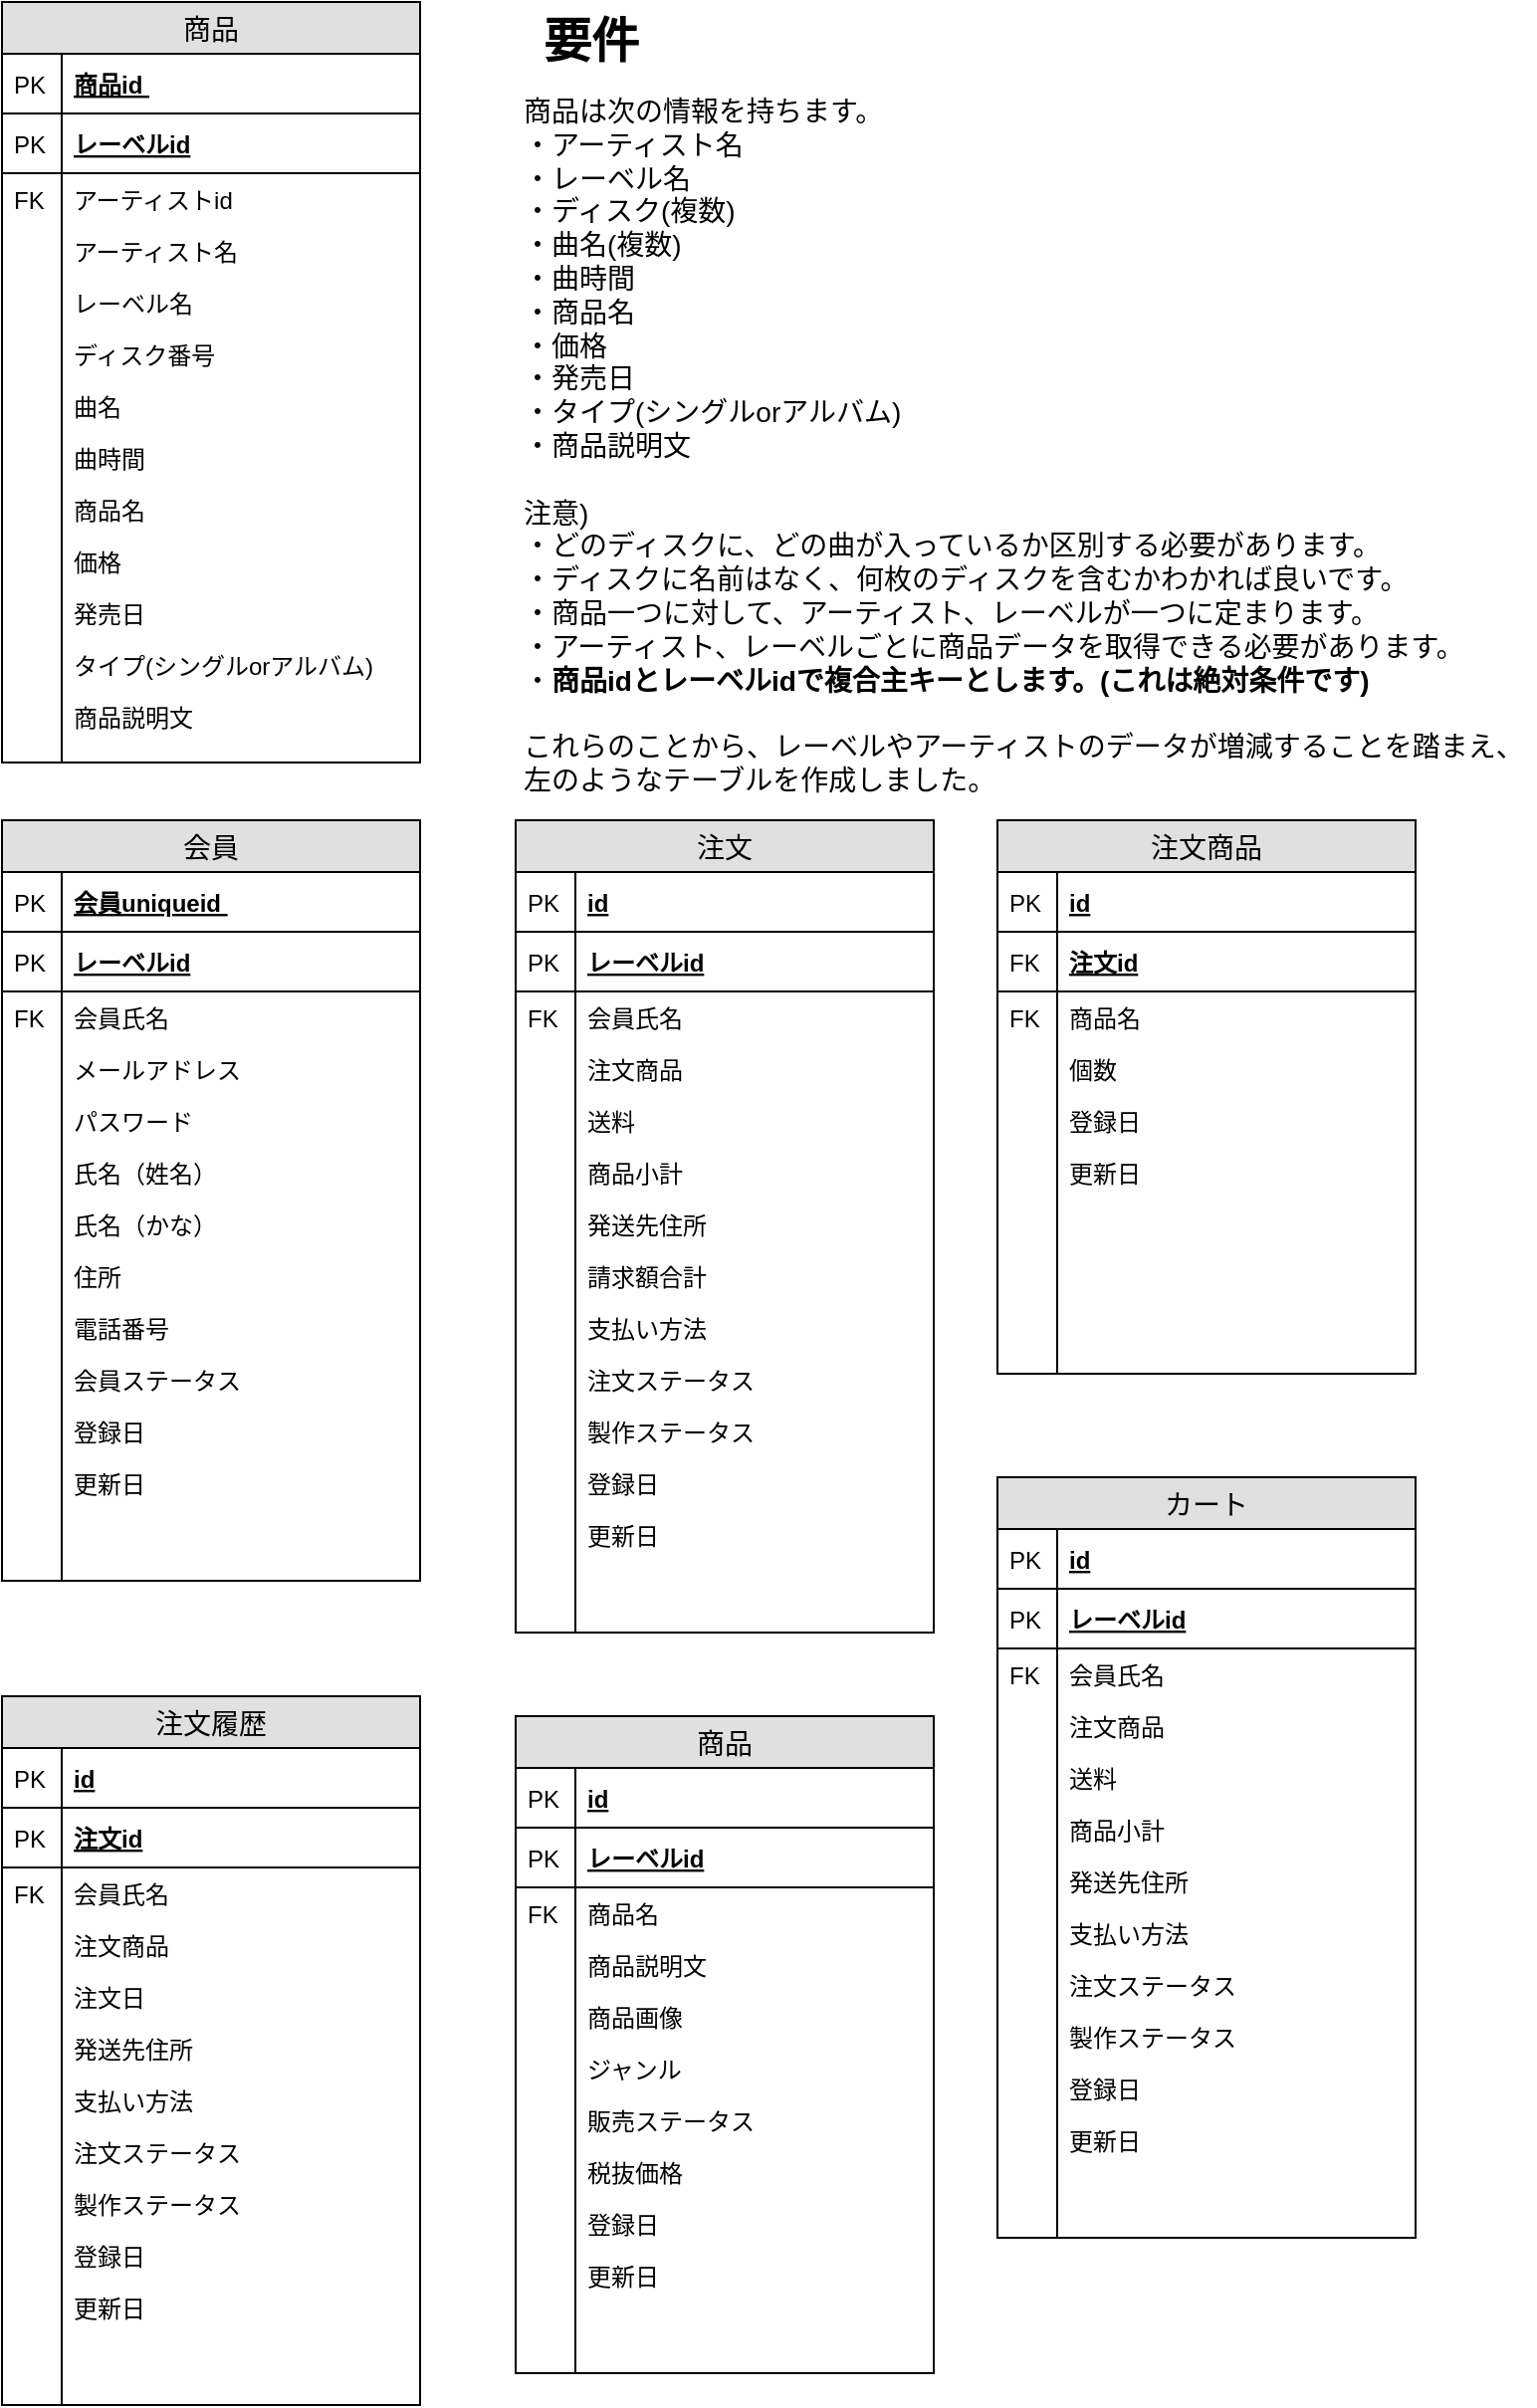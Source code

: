 <mxfile version="12.4.8" type="github" pages="4">
  <diagram id="jsx7okBiRUJiMhCPxhV5" name="データ要件_非正規形">
    <mxGraphModel dx="872" dy="513" grid="1" gridSize="10" guides="1" tooltips="1" connect="1" arrows="1" fold="1" page="1" pageScale="1" pageWidth="827" pageHeight="1169" math="0" shadow="0">
      <root>
        <mxCell id="0"/>
        <mxCell id="1" parent="0"/>
        <mxCell id="zO15JwaB6BqO8NoOxL15-1" value="商品" style="swimlane;fontStyle=0;childLayout=stackLayout;horizontal=1;startSize=26;fillColor=#e0e0e0;horizontalStack=0;resizeParent=1;resizeParentMax=0;resizeLast=0;collapsible=1;marginBottom=0;swimlaneFillColor=#ffffff;align=center;fontSize=14;" parent="1" vertex="1">
          <mxGeometry x="50" y="39" width="210" height="382" as="geometry"/>
        </mxCell>
        <mxCell id="zO15JwaB6BqO8NoOxL15-2" value="商品id " style="shape=partialRectangle;top=0;left=0;right=0;bottom=1;align=left;verticalAlign=middle;fillColor=none;spacingLeft=34;spacingRight=4;overflow=hidden;rotatable=0;points=[[0,0.5],[1,0.5]];portConstraint=eastwest;dropTarget=0;fontStyle=5;fontSize=12;" parent="zO15JwaB6BqO8NoOxL15-1" vertex="1">
          <mxGeometry y="26" width="210" height="30" as="geometry"/>
        </mxCell>
        <mxCell id="zO15JwaB6BqO8NoOxL15-3" value="PK" style="shape=partialRectangle;top=0;left=0;bottom=0;fillColor=none;align=left;verticalAlign=middle;spacingLeft=4;spacingRight=4;overflow=hidden;rotatable=0;points=[];portConstraint=eastwest;part=1;fontSize=12;" parent="zO15JwaB6BqO8NoOxL15-2" vertex="1" connectable="0">
          <mxGeometry width="30" height="30" as="geometry"/>
        </mxCell>
        <mxCell id="o5mcDAx5EhLU5ZYAM4gU-9" value="レーベルid" style="shape=partialRectangle;top=0;left=0;right=0;bottom=1;align=left;verticalAlign=middle;fillColor=none;spacingLeft=34;spacingRight=4;overflow=hidden;rotatable=0;points=[[0,0.5],[1,0.5]];portConstraint=eastwest;dropTarget=0;fontStyle=5;fontSize=12;" parent="zO15JwaB6BqO8NoOxL15-1" vertex="1">
          <mxGeometry y="56" width="210" height="30" as="geometry"/>
        </mxCell>
        <mxCell id="o5mcDAx5EhLU5ZYAM4gU-10" value="PK" style="shape=partialRectangle;top=0;left=0;bottom=0;fillColor=none;align=left;verticalAlign=middle;spacingLeft=4;spacingRight=4;overflow=hidden;rotatable=0;points=[];portConstraint=eastwest;part=1;fontSize=12;" parent="o5mcDAx5EhLU5ZYAM4gU-9" vertex="1" connectable="0">
          <mxGeometry width="30" height="30" as="geometry"/>
        </mxCell>
        <mxCell id="zO15JwaB6BqO8NoOxL15-4" value="アーティストid" style="shape=partialRectangle;top=0;left=0;right=0;bottom=0;align=left;verticalAlign=top;fillColor=none;spacingLeft=34;spacingRight=4;overflow=hidden;rotatable=0;points=[[0,0.5],[1,0.5]];portConstraint=eastwest;dropTarget=0;fontSize=12;" parent="zO15JwaB6BqO8NoOxL15-1" vertex="1">
          <mxGeometry y="86" width="210" height="26" as="geometry"/>
        </mxCell>
        <mxCell id="zO15JwaB6BqO8NoOxL15-5" value="FK" style="shape=partialRectangle;top=0;left=0;bottom=0;fillColor=none;align=left;verticalAlign=top;spacingLeft=4;spacingRight=4;overflow=hidden;rotatable=0;points=[];portConstraint=eastwest;part=1;fontSize=12;" parent="zO15JwaB6BqO8NoOxL15-4" vertex="1" connectable="0">
          <mxGeometry width="30" height="26" as="geometry"/>
        </mxCell>
        <mxCell id="o5mcDAx5EhLU5ZYAM4gU-3" value="アーティスト名" style="shape=partialRectangle;top=0;left=0;right=0;bottom=0;align=left;verticalAlign=top;fillColor=none;spacingLeft=34;spacingRight=4;overflow=hidden;rotatable=0;points=[[0,0.5],[1,0.5]];portConstraint=eastwest;dropTarget=0;fontSize=12;" parent="zO15JwaB6BqO8NoOxL15-1" vertex="1">
          <mxGeometry y="112" width="210" height="26" as="geometry"/>
        </mxCell>
        <mxCell id="o5mcDAx5EhLU5ZYAM4gU-4" value="" style="shape=partialRectangle;top=0;left=0;bottom=0;fillColor=none;align=left;verticalAlign=top;spacingLeft=4;spacingRight=4;overflow=hidden;rotatable=0;points=[];portConstraint=eastwest;part=1;fontSize=12;" parent="o5mcDAx5EhLU5ZYAM4gU-3" vertex="1" connectable="0">
          <mxGeometry width="30" height="26" as="geometry"/>
        </mxCell>
        <mxCell id="o5mcDAx5EhLU5ZYAM4gU-7" value="レーベル名" style="shape=partialRectangle;top=0;left=0;right=0;bottom=0;align=left;verticalAlign=top;fillColor=none;spacingLeft=34;spacingRight=4;overflow=hidden;rotatable=0;points=[[0,0.5],[1,0.5]];portConstraint=eastwest;dropTarget=0;fontSize=12;" parent="zO15JwaB6BqO8NoOxL15-1" vertex="1">
          <mxGeometry y="138" width="210" height="26" as="geometry"/>
        </mxCell>
        <mxCell id="o5mcDAx5EhLU5ZYAM4gU-8" value="" style="shape=partialRectangle;top=0;left=0;bottom=0;fillColor=none;align=left;verticalAlign=top;spacingLeft=4;spacingRight=4;overflow=hidden;rotatable=0;points=[];portConstraint=eastwest;part=1;fontSize=12;" parent="o5mcDAx5EhLU5ZYAM4gU-7" vertex="1" connectable="0">
          <mxGeometry width="30" height="26" as="geometry"/>
        </mxCell>
        <mxCell id="zO15JwaB6BqO8NoOxL15-12" value="ディスク番号" style="shape=partialRectangle;top=0;left=0;right=0;bottom=0;align=left;verticalAlign=top;fillColor=none;spacingLeft=34;spacingRight=4;overflow=hidden;rotatable=0;points=[[0,0.5],[1,0.5]];portConstraint=eastwest;dropTarget=0;fontSize=12;" parent="zO15JwaB6BqO8NoOxL15-1" vertex="1">
          <mxGeometry y="164" width="210" height="26" as="geometry"/>
        </mxCell>
        <mxCell id="zO15JwaB6BqO8NoOxL15-13" value="" style="shape=partialRectangle;top=0;left=0;bottom=0;fillColor=none;align=left;verticalAlign=top;spacingLeft=4;spacingRight=4;overflow=hidden;rotatable=0;points=[];portConstraint=eastwest;part=1;fontSize=12;" parent="zO15JwaB6BqO8NoOxL15-12" vertex="1" connectable="0">
          <mxGeometry width="30" height="26" as="geometry"/>
        </mxCell>
        <mxCell id="zO15JwaB6BqO8NoOxL15-14" value="曲名" style="shape=partialRectangle;top=0;left=0;right=0;bottom=0;align=left;verticalAlign=top;fillColor=none;spacingLeft=34;spacingRight=4;overflow=hidden;rotatable=0;points=[[0,0.5],[1,0.5]];portConstraint=eastwest;dropTarget=0;fontSize=12;" parent="zO15JwaB6BqO8NoOxL15-1" vertex="1">
          <mxGeometry y="190" width="210" height="26" as="geometry"/>
        </mxCell>
        <mxCell id="zO15JwaB6BqO8NoOxL15-15" value="" style="shape=partialRectangle;top=0;left=0;bottom=0;fillColor=none;align=left;verticalAlign=top;spacingLeft=4;spacingRight=4;overflow=hidden;rotatable=0;points=[];portConstraint=eastwest;part=1;fontSize=12;" parent="zO15JwaB6BqO8NoOxL15-14" vertex="1" connectable="0">
          <mxGeometry width="30" height="26" as="geometry"/>
        </mxCell>
        <mxCell id="zO15JwaB6BqO8NoOxL15-16" value="曲時間" style="shape=partialRectangle;top=0;left=0;right=0;bottom=0;align=left;verticalAlign=top;fillColor=none;spacingLeft=34;spacingRight=4;overflow=hidden;rotatable=0;points=[[0,0.5],[1,0.5]];portConstraint=eastwest;dropTarget=0;fontSize=12;" parent="zO15JwaB6BqO8NoOxL15-1" vertex="1">
          <mxGeometry y="216" width="210" height="26" as="geometry"/>
        </mxCell>
        <mxCell id="zO15JwaB6BqO8NoOxL15-17" value="" style="shape=partialRectangle;top=0;left=0;bottom=0;fillColor=none;align=left;verticalAlign=top;spacingLeft=4;spacingRight=4;overflow=hidden;rotatable=0;points=[];portConstraint=eastwest;part=1;fontSize=12;" parent="zO15JwaB6BqO8NoOxL15-16" vertex="1" connectable="0">
          <mxGeometry width="30" height="26" as="geometry"/>
        </mxCell>
        <mxCell id="zO15JwaB6BqO8NoOxL15-18" value="商品名" style="shape=partialRectangle;top=0;left=0;right=0;bottom=0;align=left;verticalAlign=top;fillColor=none;spacingLeft=34;spacingRight=4;overflow=hidden;rotatable=0;points=[[0,0.5],[1,0.5]];portConstraint=eastwest;dropTarget=0;fontSize=12;" parent="zO15JwaB6BqO8NoOxL15-1" vertex="1">
          <mxGeometry y="242" width="210" height="26" as="geometry"/>
        </mxCell>
        <mxCell id="zO15JwaB6BqO8NoOxL15-19" value="" style="shape=partialRectangle;top=0;left=0;bottom=0;fillColor=none;align=left;verticalAlign=top;spacingLeft=4;spacingRight=4;overflow=hidden;rotatable=0;points=[];portConstraint=eastwest;part=1;fontSize=12;" parent="zO15JwaB6BqO8NoOxL15-18" vertex="1" connectable="0">
          <mxGeometry width="30" height="26" as="geometry"/>
        </mxCell>
        <mxCell id="zO15JwaB6BqO8NoOxL15-20" value="価格" style="shape=partialRectangle;top=0;left=0;right=0;bottom=0;align=left;verticalAlign=top;fillColor=none;spacingLeft=34;spacingRight=4;overflow=hidden;rotatable=0;points=[[0,0.5],[1,0.5]];portConstraint=eastwest;dropTarget=0;fontSize=12;" parent="zO15JwaB6BqO8NoOxL15-1" vertex="1">
          <mxGeometry y="268" width="210" height="26" as="geometry"/>
        </mxCell>
        <mxCell id="zO15JwaB6BqO8NoOxL15-21" value="" style="shape=partialRectangle;top=0;left=0;bottom=0;fillColor=none;align=left;verticalAlign=top;spacingLeft=4;spacingRight=4;overflow=hidden;rotatable=0;points=[];portConstraint=eastwest;part=1;fontSize=12;" parent="zO15JwaB6BqO8NoOxL15-20" vertex="1" connectable="0">
          <mxGeometry width="30" height="26" as="geometry"/>
        </mxCell>
        <mxCell id="zO15JwaB6BqO8NoOxL15-22" value="発売日" style="shape=partialRectangle;top=0;left=0;right=0;bottom=0;align=left;verticalAlign=top;fillColor=none;spacingLeft=34;spacingRight=4;overflow=hidden;rotatable=0;points=[[0,0.5],[1,0.5]];portConstraint=eastwest;dropTarget=0;fontSize=12;" parent="zO15JwaB6BqO8NoOxL15-1" vertex="1">
          <mxGeometry y="294" width="210" height="26" as="geometry"/>
        </mxCell>
        <mxCell id="zO15JwaB6BqO8NoOxL15-23" value="" style="shape=partialRectangle;top=0;left=0;bottom=0;fillColor=none;align=left;verticalAlign=top;spacingLeft=4;spacingRight=4;overflow=hidden;rotatable=0;points=[];portConstraint=eastwest;part=1;fontSize=12;" parent="zO15JwaB6BqO8NoOxL15-22" vertex="1" connectable="0">
          <mxGeometry width="30" height="26" as="geometry"/>
        </mxCell>
        <mxCell id="zO15JwaB6BqO8NoOxL15-24" value="タイプ(シングルorアルバム)" style="shape=partialRectangle;top=0;left=0;right=0;bottom=0;align=left;verticalAlign=top;fillColor=none;spacingLeft=34;spacingRight=4;overflow=hidden;rotatable=0;points=[[0,0.5],[1,0.5]];portConstraint=eastwest;dropTarget=0;fontSize=12;" parent="zO15JwaB6BqO8NoOxL15-1" vertex="1">
          <mxGeometry y="320" width="210" height="26" as="geometry"/>
        </mxCell>
        <mxCell id="zO15JwaB6BqO8NoOxL15-25" value="" style="shape=partialRectangle;top=0;left=0;bottom=0;fillColor=none;align=left;verticalAlign=top;spacingLeft=4;spacingRight=4;overflow=hidden;rotatable=0;points=[];portConstraint=eastwest;part=1;fontSize=12;" parent="zO15JwaB6BqO8NoOxL15-24" vertex="1" connectable="0">
          <mxGeometry width="30" height="26" as="geometry"/>
        </mxCell>
        <mxCell id="zO15JwaB6BqO8NoOxL15-26" value="商品説明文" style="shape=partialRectangle;top=0;left=0;right=0;bottom=0;align=left;verticalAlign=top;fillColor=none;spacingLeft=34;spacingRight=4;overflow=hidden;rotatable=0;points=[[0,0.5],[1,0.5]];portConstraint=eastwest;dropTarget=0;fontSize=12;" parent="zO15JwaB6BqO8NoOxL15-1" vertex="1">
          <mxGeometry y="346" width="210" height="26" as="geometry"/>
        </mxCell>
        <mxCell id="zO15JwaB6BqO8NoOxL15-27" value="" style="shape=partialRectangle;top=0;left=0;bottom=0;fillColor=none;align=left;verticalAlign=top;spacingLeft=4;spacingRight=4;overflow=hidden;rotatable=0;points=[];portConstraint=eastwest;part=1;fontSize=12;" parent="zO15JwaB6BqO8NoOxL15-26" vertex="1" connectable="0">
          <mxGeometry width="30" height="26" as="geometry"/>
        </mxCell>
        <mxCell id="zO15JwaB6BqO8NoOxL15-10" value="" style="shape=partialRectangle;top=0;left=0;right=0;bottom=0;align=left;verticalAlign=top;fillColor=none;spacingLeft=34;spacingRight=4;overflow=hidden;rotatable=0;points=[[0,0.5],[1,0.5]];portConstraint=eastwest;dropTarget=0;fontSize=12;" parent="zO15JwaB6BqO8NoOxL15-1" vertex="1">
          <mxGeometry y="372" width="210" height="10" as="geometry"/>
        </mxCell>
        <mxCell id="zO15JwaB6BqO8NoOxL15-11" value="" style="shape=partialRectangle;top=0;left=0;bottom=0;fillColor=none;align=left;verticalAlign=top;spacingLeft=4;spacingRight=4;overflow=hidden;rotatable=0;points=[];portConstraint=eastwest;part=1;fontSize=12;" parent="zO15JwaB6BqO8NoOxL15-10" vertex="1" connectable="0">
          <mxGeometry width="30" height="10" as="geometry"/>
        </mxCell>
        <mxCell id="zO15JwaB6BqO8NoOxL15-44" value="要件" style="text;strokeColor=none;fillColor=none;html=1;fontSize=24;fontStyle=1;verticalAlign=middle;align=left;" parent="1" vertex="1">
          <mxGeometry x="320" y="39" width="100" height="40" as="geometry"/>
        </mxCell>
        <mxCell id="zO15JwaB6BqO8NoOxL15-46" value="&lt;font style=&quot;font-size: 14px&quot;&gt;商品は次の情報を持ちます。&lt;br&gt;・アーティスト名&lt;br&gt;・レーベル名&lt;br&gt;・ディスク(複数)&lt;br&gt;・曲名(複数)&lt;br&gt;・曲時間&lt;br&gt;・商品名&lt;br&gt;・価格&lt;br&gt;・発売日&lt;br&gt;・タイプ(シングルorアルバム)&lt;br&gt;・商品説明文&lt;br&gt;&lt;br&gt;注意)&lt;br&gt;・どのディスクに、どの曲が入っているか区別する必要があります。&lt;br&gt;・ディスクに名前はなく、何枚のディスクを含むかわかれば良いです。&lt;br&gt;・商品一つに対して、アーティスト、レーベルが一つに定まります。&lt;br&gt;・アーティスト、レーベルごとに商品データを取得できる必要があります。&lt;br&gt;・&lt;b&gt;商品idとレーベルidで複合主キーとします。(これは絶対条件です)&lt;br&gt;&lt;/b&gt;&lt;br&gt;これらのことから、レーベルやアーティストのデータが増減することを踏まえ、&lt;br&gt;左のようなテーブルを作成しました。&lt;br&gt;&lt;/font&gt;" style="text;html=1;strokeColor=none;fillColor=none;align=left;verticalAlign=top;whiteSpace=wrap;rounded=0;" parent="1" vertex="1">
          <mxGeometry x="310" y="79" width="510" height="381" as="geometry"/>
        </mxCell>
        <mxCell id="ePgbu_4cj5haYAQTtkYV-1" value="Text" style="text;html=1;align=center;verticalAlign=middle;resizable=0;points=[];autosize=1;" parent="1" vertex="1">
          <mxGeometry x="72" y="470" width="40" height="20" as="geometry"/>
        </mxCell>
        <mxCell id="ePgbu_4cj5haYAQTtkYV-2" value="会員" style="swimlane;fontStyle=0;childLayout=stackLayout;horizontal=1;startSize=26;fillColor=#e0e0e0;horizontalStack=0;resizeParent=1;resizeParentMax=0;resizeLast=0;collapsible=1;marginBottom=0;swimlaneFillColor=#ffffff;align=center;fontSize=14;" parent="1" vertex="1">
          <mxGeometry x="50" y="450" width="210" height="382" as="geometry"/>
        </mxCell>
        <mxCell id="ePgbu_4cj5haYAQTtkYV-3" value="会員uniqueid " style="shape=partialRectangle;top=0;left=0;right=0;bottom=1;align=left;verticalAlign=middle;fillColor=none;spacingLeft=34;spacingRight=4;overflow=hidden;rotatable=0;points=[[0,0.5],[1,0.5]];portConstraint=eastwest;dropTarget=0;fontStyle=5;fontSize=12;" parent="ePgbu_4cj5haYAQTtkYV-2" vertex="1">
          <mxGeometry y="26" width="210" height="30" as="geometry"/>
        </mxCell>
        <mxCell id="ePgbu_4cj5haYAQTtkYV-4" value="PK" style="shape=partialRectangle;top=0;left=0;bottom=0;fillColor=none;align=left;verticalAlign=middle;spacingLeft=4;spacingRight=4;overflow=hidden;rotatable=0;points=[];portConstraint=eastwest;part=1;fontSize=12;" parent="ePgbu_4cj5haYAQTtkYV-3" vertex="1" connectable="0">
          <mxGeometry width="30" height="30" as="geometry"/>
        </mxCell>
        <mxCell id="ePgbu_4cj5haYAQTtkYV-5" value="レーベルid" style="shape=partialRectangle;top=0;left=0;right=0;bottom=1;align=left;verticalAlign=middle;fillColor=none;spacingLeft=34;spacingRight=4;overflow=hidden;rotatable=0;points=[[0,0.5],[1,0.5]];portConstraint=eastwest;dropTarget=0;fontStyle=5;fontSize=12;" parent="ePgbu_4cj5haYAQTtkYV-2" vertex="1">
          <mxGeometry y="56" width="210" height="30" as="geometry"/>
        </mxCell>
        <mxCell id="ePgbu_4cj5haYAQTtkYV-6" value="PK" style="shape=partialRectangle;top=0;left=0;bottom=0;fillColor=none;align=left;verticalAlign=middle;spacingLeft=4;spacingRight=4;overflow=hidden;rotatable=0;points=[];portConstraint=eastwest;part=1;fontSize=12;" parent="ePgbu_4cj5haYAQTtkYV-5" vertex="1" connectable="0">
          <mxGeometry width="30" height="30" as="geometry"/>
        </mxCell>
        <mxCell id="ePgbu_4cj5haYAQTtkYV-7" value="会員氏名" style="shape=partialRectangle;top=0;left=0;right=0;bottom=0;align=left;verticalAlign=top;fillColor=none;spacingLeft=34;spacingRight=4;overflow=hidden;rotatable=0;points=[[0,0.5],[1,0.5]];portConstraint=eastwest;dropTarget=0;fontSize=12;" parent="ePgbu_4cj5haYAQTtkYV-2" vertex="1">
          <mxGeometry y="86" width="210" height="26" as="geometry"/>
        </mxCell>
        <mxCell id="ePgbu_4cj5haYAQTtkYV-8" value="FK" style="shape=partialRectangle;top=0;left=0;bottom=0;fillColor=none;align=left;verticalAlign=top;spacingLeft=4;spacingRight=4;overflow=hidden;rotatable=0;points=[];portConstraint=eastwest;part=1;fontSize=12;" parent="ePgbu_4cj5haYAQTtkYV-7" vertex="1" connectable="0">
          <mxGeometry width="30" height="26" as="geometry"/>
        </mxCell>
        <mxCell id="ePgbu_4cj5haYAQTtkYV-13" value="メールアドレス" style="shape=partialRectangle;top=0;left=0;right=0;bottom=0;align=left;verticalAlign=top;fillColor=none;spacingLeft=34;spacingRight=4;overflow=hidden;rotatable=0;points=[[0,0.5],[1,0.5]];portConstraint=eastwest;dropTarget=0;fontSize=12;" parent="ePgbu_4cj5haYAQTtkYV-2" vertex="1">
          <mxGeometry y="112" width="210" height="26" as="geometry"/>
        </mxCell>
        <mxCell id="ePgbu_4cj5haYAQTtkYV-14" value="" style="shape=partialRectangle;top=0;left=0;bottom=0;fillColor=none;align=left;verticalAlign=top;spacingLeft=4;spacingRight=4;overflow=hidden;rotatable=0;points=[];portConstraint=eastwest;part=1;fontSize=12;" parent="ePgbu_4cj5haYAQTtkYV-13" vertex="1" connectable="0">
          <mxGeometry width="30" height="26" as="geometry"/>
        </mxCell>
        <mxCell id="ePgbu_4cj5haYAQTtkYV-9" value="パスワード" style="shape=partialRectangle;top=0;left=0;right=0;bottom=0;align=left;verticalAlign=top;fillColor=none;spacingLeft=34;spacingRight=4;overflow=hidden;rotatable=0;points=[[0,0.5],[1,0.5]];portConstraint=eastwest;dropTarget=0;fontSize=12;" parent="ePgbu_4cj5haYAQTtkYV-2" vertex="1">
          <mxGeometry y="138" width="210" height="26" as="geometry"/>
        </mxCell>
        <mxCell id="ePgbu_4cj5haYAQTtkYV-10" value="" style="shape=partialRectangle;top=0;left=0;bottom=0;fillColor=none;align=left;verticalAlign=top;spacingLeft=4;spacingRight=4;overflow=hidden;rotatable=0;points=[];portConstraint=eastwest;part=1;fontSize=12;" parent="ePgbu_4cj5haYAQTtkYV-9" vertex="1" connectable="0">
          <mxGeometry width="30" height="26" as="geometry"/>
        </mxCell>
        <mxCell id="ePgbu_4cj5haYAQTtkYV-15" value="氏名（姓名）" style="shape=partialRectangle;top=0;left=0;right=0;bottom=0;align=left;verticalAlign=top;fillColor=none;spacingLeft=34;spacingRight=4;overflow=hidden;rotatable=0;points=[[0,0.5],[1,0.5]];portConstraint=eastwest;dropTarget=0;fontSize=12;" parent="ePgbu_4cj5haYAQTtkYV-2" vertex="1">
          <mxGeometry y="164" width="210" height="26" as="geometry"/>
        </mxCell>
        <mxCell id="ePgbu_4cj5haYAQTtkYV-16" value="" style="shape=partialRectangle;top=0;left=0;bottom=0;fillColor=none;align=left;verticalAlign=top;spacingLeft=4;spacingRight=4;overflow=hidden;rotatable=0;points=[];portConstraint=eastwest;part=1;fontSize=12;" parent="ePgbu_4cj5haYAQTtkYV-15" vertex="1" connectable="0">
          <mxGeometry width="30" height="26" as="geometry"/>
        </mxCell>
        <mxCell id="ePgbu_4cj5haYAQTtkYV-17" value="氏名（かな）" style="shape=partialRectangle;top=0;left=0;right=0;bottom=0;align=left;verticalAlign=top;fillColor=none;spacingLeft=34;spacingRight=4;overflow=hidden;rotatable=0;points=[[0,0.5],[1,0.5]];portConstraint=eastwest;dropTarget=0;fontSize=12;" parent="ePgbu_4cj5haYAQTtkYV-2" vertex="1">
          <mxGeometry y="190" width="210" height="26" as="geometry"/>
        </mxCell>
        <mxCell id="ePgbu_4cj5haYAQTtkYV-18" value="" style="shape=partialRectangle;top=0;left=0;bottom=0;fillColor=none;align=left;verticalAlign=top;spacingLeft=4;spacingRight=4;overflow=hidden;rotatable=0;points=[];portConstraint=eastwest;part=1;fontSize=12;" parent="ePgbu_4cj5haYAQTtkYV-17" vertex="1" connectable="0">
          <mxGeometry width="30" height="26" as="geometry"/>
        </mxCell>
        <mxCell id="ePgbu_4cj5haYAQTtkYV-11" value="住所" style="shape=partialRectangle;top=0;left=0;right=0;bottom=0;align=left;verticalAlign=top;fillColor=none;spacingLeft=34;spacingRight=4;overflow=hidden;rotatable=0;points=[[0,0.5],[1,0.5]];portConstraint=eastwest;dropTarget=0;fontSize=12;" parent="ePgbu_4cj5haYAQTtkYV-2" vertex="1">
          <mxGeometry y="216" width="210" height="26" as="geometry"/>
        </mxCell>
        <mxCell id="ePgbu_4cj5haYAQTtkYV-12" value="" style="shape=partialRectangle;top=0;left=0;bottom=0;fillColor=none;align=left;verticalAlign=top;spacingLeft=4;spacingRight=4;overflow=hidden;rotatable=0;points=[];portConstraint=eastwest;part=1;fontSize=12;" parent="ePgbu_4cj5haYAQTtkYV-11" vertex="1" connectable="0">
          <mxGeometry width="30" height="26" as="geometry"/>
        </mxCell>
        <mxCell id="ePgbu_4cj5haYAQTtkYV-19" value="電話番号" style="shape=partialRectangle;top=0;left=0;right=0;bottom=0;align=left;verticalAlign=top;fillColor=none;spacingLeft=34;spacingRight=4;overflow=hidden;rotatable=0;points=[[0,0.5],[1,0.5]];portConstraint=eastwest;dropTarget=0;fontSize=12;" parent="ePgbu_4cj5haYAQTtkYV-2" vertex="1">
          <mxGeometry y="242" width="210" height="26" as="geometry"/>
        </mxCell>
        <mxCell id="ePgbu_4cj5haYAQTtkYV-20" value="" style="shape=partialRectangle;top=0;left=0;bottom=0;fillColor=none;align=left;verticalAlign=top;spacingLeft=4;spacingRight=4;overflow=hidden;rotatable=0;points=[];portConstraint=eastwest;part=1;fontSize=12;" parent="ePgbu_4cj5haYAQTtkYV-19" vertex="1" connectable="0">
          <mxGeometry width="30" height="26" as="geometry"/>
        </mxCell>
        <mxCell id="ePgbu_4cj5haYAQTtkYV-27" value="会員ステータス" style="shape=partialRectangle;top=0;left=0;right=0;bottom=0;align=left;verticalAlign=top;fillColor=none;spacingLeft=34;spacingRight=4;overflow=hidden;rotatable=0;points=[[0,0.5],[1,0.5]];portConstraint=eastwest;dropTarget=0;fontSize=12;" parent="ePgbu_4cj5haYAQTtkYV-2" vertex="1">
          <mxGeometry y="268" width="210" height="26" as="geometry"/>
        </mxCell>
        <mxCell id="ePgbu_4cj5haYAQTtkYV-28" value="" style="shape=partialRectangle;top=0;left=0;bottom=0;fillColor=none;align=left;verticalAlign=top;spacingLeft=4;spacingRight=4;overflow=hidden;rotatable=0;points=[];portConstraint=eastwest;part=1;fontSize=12;" parent="ePgbu_4cj5haYAQTtkYV-27" vertex="1" connectable="0">
          <mxGeometry width="30" height="26" as="geometry"/>
        </mxCell>
        <mxCell id="ePgbu_4cj5haYAQTtkYV-21" value="登録日" style="shape=partialRectangle;top=0;left=0;right=0;bottom=0;align=left;verticalAlign=top;fillColor=none;spacingLeft=34;spacingRight=4;overflow=hidden;rotatable=0;points=[[0,0.5],[1,0.5]];portConstraint=eastwest;dropTarget=0;fontSize=12;" parent="ePgbu_4cj5haYAQTtkYV-2" vertex="1">
          <mxGeometry y="294" width="210" height="26" as="geometry"/>
        </mxCell>
        <mxCell id="ePgbu_4cj5haYAQTtkYV-22" value="" style="shape=partialRectangle;top=0;left=0;bottom=0;fillColor=none;align=left;verticalAlign=top;spacingLeft=4;spacingRight=4;overflow=hidden;rotatable=0;points=[];portConstraint=eastwest;part=1;fontSize=12;" parent="ePgbu_4cj5haYAQTtkYV-21" vertex="1" connectable="0">
          <mxGeometry width="30" height="26" as="geometry"/>
        </mxCell>
        <mxCell id="ePgbu_4cj5haYAQTtkYV-23" value="更新日" style="shape=partialRectangle;top=0;left=0;right=0;bottom=0;align=left;verticalAlign=top;fillColor=none;spacingLeft=34;spacingRight=4;overflow=hidden;rotatable=0;points=[[0,0.5],[1,0.5]];portConstraint=eastwest;dropTarget=0;fontSize=12;" parent="ePgbu_4cj5haYAQTtkYV-2" vertex="1">
          <mxGeometry y="320" width="210" height="26" as="geometry"/>
        </mxCell>
        <mxCell id="ePgbu_4cj5haYAQTtkYV-24" value="" style="shape=partialRectangle;top=0;left=0;bottom=0;fillColor=none;align=left;verticalAlign=top;spacingLeft=4;spacingRight=4;overflow=hidden;rotatable=0;points=[];portConstraint=eastwest;part=1;fontSize=12;" parent="ePgbu_4cj5haYAQTtkYV-23" vertex="1" connectable="0">
          <mxGeometry width="30" height="26" as="geometry"/>
        </mxCell>
        <mxCell id="ePgbu_4cj5haYAQTtkYV-25" value="" style="shape=partialRectangle;top=0;left=0;right=0;bottom=0;align=left;verticalAlign=top;fillColor=none;spacingLeft=34;spacingRight=4;overflow=hidden;rotatable=0;points=[[0,0.5],[1,0.5]];portConstraint=eastwest;dropTarget=0;fontSize=12;" parent="ePgbu_4cj5haYAQTtkYV-2" vertex="1">
          <mxGeometry y="346" width="210" height="26" as="geometry"/>
        </mxCell>
        <mxCell id="ePgbu_4cj5haYAQTtkYV-26" value="" style="shape=partialRectangle;top=0;left=0;bottom=0;fillColor=none;align=left;verticalAlign=top;spacingLeft=4;spacingRight=4;overflow=hidden;rotatable=0;points=[];portConstraint=eastwest;part=1;fontSize=12;" parent="ePgbu_4cj5haYAQTtkYV-25" vertex="1" connectable="0">
          <mxGeometry width="30" height="26" as="geometry"/>
        </mxCell>
        <mxCell id="ePgbu_4cj5haYAQTtkYV-29" value="" style="shape=partialRectangle;top=0;left=0;right=0;bottom=0;align=left;verticalAlign=top;fillColor=none;spacingLeft=34;spacingRight=4;overflow=hidden;rotatable=0;points=[[0,0.5],[1,0.5]];portConstraint=eastwest;dropTarget=0;fontSize=12;" parent="ePgbu_4cj5haYAQTtkYV-2" vertex="1">
          <mxGeometry y="372" width="210" height="10" as="geometry"/>
        </mxCell>
        <mxCell id="ePgbu_4cj5haYAQTtkYV-30" value="" style="shape=partialRectangle;top=0;left=0;bottom=0;fillColor=none;align=left;verticalAlign=top;spacingLeft=4;spacingRight=4;overflow=hidden;rotatable=0;points=[];portConstraint=eastwest;part=1;fontSize=12;" parent="ePgbu_4cj5haYAQTtkYV-29" vertex="1" connectable="0">
          <mxGeometry width="30" height="10" as="geometry"/>
        </mxCell>
        <mxCell id="zDFxx7EuyVAM1CJ_3zzb-1" value="注文" style="swimlane;fontStyle=0;childLayout=stackLayout;horizontal=1;startSize=26;fillColor=#e0e0e0;horizontalStack=0;resizeParent=1;resizeParentMax=0;resizeLast=0;collapsible=1;marginBottom=0;swimlaneFillColor=#ffffff;align=center;fontSize=14;" vertex="1" parent="1">
          <mxGeometry x="308" y="450" width="210" height="408" as="geometry">
            <mxRectangle x="308" y="450" width="60" height="26" as="alternateBounds"/>
          </mxGeometry>
        </mxCell>
        <mxCell id="zDFxx7EuyVAM1CJ_3zzb-2" value="id" style="shape=partialRectangle;top=0;left=0;right=0;bottom=1;align=left;verticalAlign=middle;fillColor=none;spacingLeft=34;spacingRight=4;overflow=hidden;rotatable=0;points=[[0,0.5],[1,0.5]];portConstraint=eastwest;dropTarget=0;fontStyle=5;fontSize=12;" vertex="1" parent="zDFxx7EuyVAM1CJ_3zzb-1">
          <mxGeometry y="26" width="210" height="30" as="geometry"/>
        </mxCell>
        <mxCell id="zDFxx7EuyVAM1CJ_3zzb-3" value="PK" style="shape=partialRectangle;top=0;left=0;bottom=0;fillColor=none;align=left;verticalAlign=middle;spacingLeft=4;spacingRight=4;overflow=hidden;rotatable=0;points=[];portConstraint=eastwest;part=1;fontSize=12;" vertex="1" connectable="0" parent="zDFxx7EuyVAM1CJ_3zzb-2">
          <mxGeometry width="30" height="30" as="geometry"/>
        </mxCell>
        <mxCell id="zDFxx7EuyVAM1CJ_3zzb-4" value="レーベルid" style="shape=partialRectangle;top=0;left=0;right=0;bottom=1;align=left;verticalAlign=middle;fillColor=none;spacingLeft=34;spacingRight=4;overflow=hidden;rotatable=0;points=[[0,0.5],[1,0.5]];portConstraint=eastwest;dropTarget=0;fontStyle=5;fontSize=12;" vertex="1" parent="zDFxx7EuyVAM1CJ_3zzb-1">
          <mxGeometry y="56" width="210" height="30" as="geometry"/>
        </mxCell>
        <mxCell id="zDFxx7EuyVAM1CJ_3zzb-5" value="PK" style="shape=partialRectangle;top=0;left=0;bottom=0;fillColor=none;align=left;verticalAlign=middle;spacingLeft=4;spacingRight=4;overflow=hidden;rotatable=0;points=[];portConstraint=eastwest;part=1;fontSize=12;" vertex="1" connectable="0" parent="zDFxx7EuyVAM1CJ_3zzb-4">
          <mxGeometry width="30" height="30" as="geometry"/>
        </mxCell>
        <mxCell id="zDFxx7EuyVAM1CJ_3zzb-6" value="会員氏名" style="shape=partialRectangle;top=0;left=0;right=0;bottom=0;align=left;verticalAlign=top;fillColor=none;spacingLeft=34;spacingRight=4;overflow=hidden;rotatable=0;points=[[0,0.5],[1,0.5]];portConstraint=eastwest;dropTarget=0;fontSize=12;" vertex="1" parent="zDFxx7EuyVAM1CJ_3zzb-1">
          <mxGeometry y="86" width="210" height="26" as="geometry"/>
        </mxCell>
        <mxCell id="zDFxx7EuyVAM1CJ_3zzb-7" value="FK" style="shape=partialRectangle;top=0;left=0;bottom=0;fillColor=none;align=left;verticalAlign=top;spacingLeft=4;spacingRight=4;overflow=hidden;rotatable=0;points=[];portConstraint=eastwest;part=1;fontSize=12;" vertex="1" connectable="0" parent="zDFxx7EuyVAM1CJ_3zzb-6">
          <mxGeometry width="30" height="26" as="geometry"/>
        </mxCell>
        <mxCell id="zDFxx7EuyVAM1CJ_3zzb-8" value="注文商品" style="shape=partialRectangle;top=0;left=0;right=0;bottom=0;align=left;verticalAlign=top;fillColor=none;spacingLeft=34;spacingRight=4;overflow=hidden;rotatable=0;points=[[0,0.5],[1,0.5]];portConstraint=eastwest;dropTarget=0;fontSize=12;" vertex="1" parent="zDFxx7EuyVAM1CJ_3zzb-1">
          <mxGeometry y="112" width="210" height="26" as="geometry"/>
        </mxCell>
        <mxCell id="zDFxx7EuyVAM1CJ_3zzb-9" value="" style="shape=partialRectangle;top=0;left=0;bottom=0;fillColor=none;align=left;verticalAlign=top;spacingLeft=4;spacingRight=4;overflow=hidden;rotatable=0;points=[];portConstraint=eastwest;part=1;fontSize=12;" vertex="1" connectable="0" parent="zDFxx7EuyVAM1CJ_3zzb-8">
          <mxGeometry width="30" height="26" as="geometry"/>
        </mxCell>
        <mxCell id="zDFxx7EuyVAM1CJ_3zzb-10" value="送料" style="shape=partialRectangle;top=0;left=0;right=0;bottom=0;align=left;verticalAlign=top;fillColor=none;spacingLeft=34;spacingRight=4;overflow=hidden;rotatable=0;points=[[0,0.5],[1,0.5]];portConstraint=eastwest;dropTarget=0;fontSize=12;" vertex="1" parent="zDFxx7EuyVAM1CJ_3zzb-1">
          <mxGeometry y="138" width="210" height="26" as="geometry"/>
        </mxCell>
        <mxCell id="zDFxx7EuyVAM1CJ_3zzb-11" value="" style="shape=partialRectangle;top=0;left=0;bottom=0;fillColor=none;align=left;verticalAlign=top;spacingLeft=4;spacingRight=4;overflow=hidden;rotatable=0;points=[];portConstraint=eastwest;part=1;fontSize=12;" vertex="1" connectable="0" parent="zDFxx7EuyVAM1CJ_3zzb-10">
          <mxGeometry width="30" height="26" as="geometry"/>
        </mxCell>
        <mxCell id="zDFxx7EuyVAM1CJ_3zzb-24" value="商品小計" style="shape=partialRectangle;top=0;left=0;right=0;bottom=0;align=left;verticalAlign=top;fillColor=none;spacingLeft=34;spacingRight=4;overflow=hidden;rotatable=0;points=[[0,0.5],[1,0.5]];portConstraint=eastwest;dropTarget=0;fontSize=12;" vertex="1" parent="zDFxx7EuyVAM1CJ_3zzb-1">
          <mxGeometry y="164" width="210" height="26" as="geometry"/>
        </mxCell>
        <mxCell id="zDFxx7EuyVAM1CJ_3zzb-25" value="" style="shape=partialRectangle;top=0;left=0;bottom=0;fillColor=none;align=left;verticalAlign=top;spacingLeft=4;spacingRight=4;overflow=hidden;rotatable=0;points=[];portConstraint=eastwest;part=1;fontSize=12;" vertex="1" connectable="0" parent="zDFxx7EuyVAM1CJ_3zzb-24">
          <mxGeometry width="30" height="26" as="geometry"/>
        </mxCell>
        <mxCell id="zDFxx7EuyVAM1CJ_3zzb-26" value="発送先住所" style="shape=partialRectangle;top=0;left=0;right=0;bottom=0;align=left;verticalAlign=top;fillColor=none;spacingLeft=34;spacingRight=4;overflow=hidden;rotatable=0;points=[[0,0.5],[1,0.5]];portConstraint=eastwest;dropTarget=0;fontSize=12;" vertex="1" parent="zDFxx7EuyVAM1CJ_3zzb-1">
          <mxGeometry y="190" width="210" height="26" as="geometry"/>
        </mxCell>
        <mxCell id="zDFxx7EuyVAM1CJ_3zzb-27" value="" style="shape=partialRectangle;top=0;left=0;bottom=0;fillColor=none;align=left;verticalAlign=top;spacingLeft=4;spacingRight=4;overflow=hidden;rotatable=0;points=[];portConstraint=eastwest;part=1;fontSize=12;" vertex="1" connectable="0" parent="zDFxx7EuyVAM1CJ_3zzb-26">
          <mxGeometry width="30" height="26" as="geometry"/>
        </mxCell>
        <mxCell id="zDFxx7EuyVAM1CJ_3zzb-116" value="請求額合計" style="shape=partialRectangle;top=0;left=0;right=0;bottom=0;align=left;verticalAlign=top;fillColor=none;spacingLeft=34;spacingRight=4;overflow=hidden;rotatable=0;points=[[0,0.5],[1,0.5]];portConstraint=eastwest;dropTarget=0;fontSize=12;" vertex="1" parent="zDFxx7EuyVAM1CJ_3zzb-1">
          <mxGeometry y="216" width="210" height="26" as="geometry"/>
        </mxCell>
        <mxCell id="zDFxx7EuyVAM1CJ_3zzb-117" value="" style="shape=partialRectangle;top=0;left=0;bottom=0;fillColor=none;align=left;verticalAlign=top;spacingLeft=4;spacingRight=4;overflow=hidden;rotatable=0;points=[];portConstraint=eastwest;part=1;fontSize=12;" vertex="1" connectable="0" parent="zDFxx7EuyVAM1CJ_3zzb-116">
          <mxGeometry width="30" height="26" as="geometry"/>
        </mxCell>
        <mxCell id="zDFxx7EuyVAM1CJ_3zzb-81" value="支払い方法" style="shape=partialRectangle;top=0;left=0;right=0;bottom=0;align=left;verticalAlign=top;fillColor=none;spacingLeft=34;spacingRight=4;overflow=hidden;rotatable=0;points=[[0,0.5],[1,0.5]];portConstraint=eastwest;dropTarget=0;fontSize=12;" vertex="1" parent="zDFxx7EuyVAM1CJ_3zzb-1">
          <mxGeometry y="242" width="210" height="26" as="geometry"/>
        </mxCell>
        <mxCell id="zDFxx7EuyVAM1CJ_3zzb-82" value="" style="shape=partialRectangle;top=0;left=0;bottom=0;fillColor=none;align=left;verticalAlign=top;spacingLeft=4;spacingRight=4;overflow=hidden;rotatable=0;points=[];portConstraint=eastwest;part=1;fontSize=12;" vertex="1" connectable="0" parent="zDFxx7EuyVAM1CJ_3zzb-81">
          <mxGeometry width="30" height="26" as="geometry"/>
        </mxCell>
        <mxCell id="zDFxx7EuyVAM1CJ_3zzb-83" value="注文ステータス" style="shape=partialRectangle;top=0;left=0;right=0;bottom=0;align=left;verticalAlign=top;fillColor=none;spacingLeft=34;spacingRight=4;overflow=hidden;rotatable=0;points=[[0,0.5],[1,0.5]];portConstraint=eastwest;dropTarget=0;fontSize=12;" vertex="1" parent="zDFxx7EuyVAM1CJ_3zzb-1">
          <mxGeometry y="268" width="210" height="26" as="geometry"/>
        </mxCell>
        <mxCell id="zDFxx7EuyVAM1CJ_3zzb-84" value="" style="shape=partialRectangle;top=0;left=0;bottom=0;fillColor=none;align=left;verticalAlign=top;spacingLeft=4;spacingRight=4;overflow=hidden;rotatable=0;points=[];portConstraint=eastwest;part=1;fontSize=12;" vertex="1" connectable="0" parent="zDFxx7EuyVAM1CJ_3zzb-83">
          <mxGeometry width="30" height="26" as="geometry"/>
        </mxCell>
        <mxCell id="zDFxx7EuyVAM1CJ_3zzb-85" value="製作ステータス" style="shape=partialRectangle;top=0;left=0;right=0;bottom=0;align=left;verticalAlign=top;fillColor=none;spacingLeft=34;spacingRight=4;overflow=hidden;rotatable=0;points=[[0,0.5],[1,0.5]];portConstraint=eastwest;dropTarget=0;fontSize=12;" vertex="1" parent="zDFxx7EuyVAM1CJ_3zzb-1">
          <mxGeometry y="294" width="210" height="26" as="geometry"/>
        </mxCell>
        <mxCell id="zDFxx7EuyVAM1CJ_3zzb-86" value="" style="shape=partialRectangle;top=0;left=0;bottom=0;fillColor=none;align=left;verticalAlign=top;spacingLeft=4;spacingRight=4;overflow=hidden;rotatable=0;points=[];portConstraint=eastwest;part=1;fontSize=12;" vertex="1" connectable="0" parent="zDFxx7EuyVAM1CJ_3zzb-85">
          <mxGeometry width="30" height="26" as="geometry"/>
        </mxCell>
        <mxCell id="zDFxx7EuyVAM1CJ_3zzb-20" value="登録日" style="shape=partialRectangle;top=0;left=0;right=0;bottom=0;align=left;verticalAlign=top;fillColor=none;spacingLeft=34;spacingRight=4;overflow=hidden;rotatable=0;points=[[0,0.5],[1,0.5]];portConstraint=eastwest;dropTarget=0;fontSize=12;" vertex="1" parent="zDFxx7EuyVAM1CJ_3zzb-1">
          <mxGeometry y="320" width="210" height="26" as="geometry"/>
        </mxCell>
        <mxCell id="zDFxx7EuyVAM1CJ_3zzb-21" value="" style="shape=partialRectangle;top=0;left=0;bottom=0;fillColor=none;align=left;verticalAlign=top;spacingLeft=4;spacingRight=4;overflow=hidden;rotatable=0;points=[];portConstraint=eastwest;part=1;fontSize=12;" vertex="1" connectable="0" parent="zDFxx7EuyVAM1CJ_3zzb-20">
          <mxGeometry width="30" height="26" as="geometry"/>
        </mxCell>
        <mxCell id="zDFxx7EuyVAM1CJ_3zzb-22" value="更新日" style="shape=partialRectangle;top=0;left=0;right=0;bottom=0;align=left;verticalAlign=top;fillColor=none;spacingLeft=34;spacingRight=4;overflow=hidden;rotatable=0;points=[[0,0.5],[1,0.5]];portConstraint=eastwest;dropTarget=0;fontSize=12;" vertex="1" parent="zDFxx7EuyVAM1CJ_3zzb-1">
          <mxGeometry y="346" width="210" height="26" as="geometry"/>
        </mxCell>
        <mxCell id="zDFxx7EuyVAM1CJ_3zzb-23" value="" style="shape=partialRectangle;top=0;left=0;bottom=0;fillColor=none;align=left;verticalAlign=top;spacingLeft=4;spacingRight=4;overflow=hidden;rotatable=0;points=[];portConstraint=eastwest;part=1;fontSize=12;" vertex="1" connectable="0" parent="zDFxx7EuyVAM1CJ_3zzb-22">
          <mxGeometry width="30" height="26" as="geometry"/>
        </mxCell>
        <mxCell id="zDFxx7EuyVAM1CJ_3zzb-75" value="" style="shape=partialRectangle;top=0;left=0;right=0;bottom=0;align=left;verticalAlign=top;fillColor=none;spacingLeft=34;spacingRight=4;overflow=hidden;rotatable=0;points=[[0,0.5],[1,0.5]];portConstraint=eastwest;dropTarget=0;fontSize=12;" vertex="1" parent="zDFxx7EuyVAM1CJ_3zzb-1">
          <mxGeometry y="372" width="210" height="26" as="geometry"/>
        </mxCell>
        <mxCell id="zDFxx7EuyVAM1CJ_3zzb-76" value="" style="shape=partialRectangle;top=0;left=0;bottom=0;fillColor=none;align=left;verticalAlign=top;spacingLeft=4;spacingRight=4;overflow=hidden;rotatable=0;points=[];portConstraint=eastwest;part=1;fontSize=12;" vertex="1" connectable="0" parent="zDFxx7EuyVAM1CJ_3zzb-75">
          <mxGeometry width="30" height="26" as="geometry"/>
        </mxCell>
        <mxCell id="zDFxx7EuyVAM1CJ_3zzb-28" value="" style="shape=partialRectangle;top=0;left=0;right=0;bottom=0;align=left;verticalAlign=top;fillColor=none;spacingLeft=34;spacingRight=4;overflow=hidden;rotatable=0;points=[[0,0.5],[1,0.5]];portConstraint=eastwest;dropTarget=0;fontSize=12;" vertex="1" parent="zDFxx7EuyVAM1CJ_3zzb-1">
          <mxGeometry y="398" width="210" height="10" as="geometry"/>
        </mxCell>
        <mxCell id="zDFxx7EuyVAM1CJ_3zzb-29" value="" style="shape=partialRectangle;top=0;left=0;bottom=0;fillColor=none;align=left;verticalAlign=top;spacingLeft=4;spacingRight=4;overflow=hidden;rotatable=0;points=[];portConstraint=eastwest;part=1;fontSize=12;" vertex="1" connectable="0" parent="zDFxx7EuyVAM1CJ_3zzb-28">
          <mxGeometry width="30" height="10" as="geometry"/>
        </mxCell>
        <mxCell id="zDFxx7EuyVAM1CJ_3zzb-32" value="注文商品" style="swimlane;fontStyle=0;childLayout=stackLayout;horizontal=1;startSize=26;fillColor=#e0e0e0;horizontalStack=0;resizeParent=1;resizeParentMax=0;resizeLast=0;collapsible=1;marginBottom=0;swimlaneFillColor=#ffffff;align=center;fontSize=14;" vertex="1" parent="1">
          <mxGeometry x="550" y="450" width="210" height="278" as="geometry"/>
        </mxCell>
        <mxCell id="zDFxx7EuyVAM1CJ_3zzb-33" value="id" style="shape=partialRectangle;top=0;left=0;right=0;bottom=1;align=left;verticalAlign=middle;fillColor=none;spacingLeft=34;spacingRight=4;overflow=hidden;rotatable=0;points=[[0,0.5],[1,0.5]];portConstraint=eastwest;dropTarget=0;fontStyle=5;fontSize=12;" vertex="1" parent="zDFxx7EuyVAM1CJ_3zzb-32">
          <mxGeometry y="26" width="210" height="30" as="geometry"/>
        </mxCell>
        <mxCell id="zDFxx7EuyVAM1CJ_3zzb-34" value="PK" style="shape=partialRectangle;top=0;left=0;bottom=0;fillColor=none;align=left;verticalAlign=middle;spacingLeft=4;spacingRight=4;overflow=hidden;rotatable=0;points=[];portConstraint=eastwest;part=1;fontSize=12;" vertex="1" connectable="0" parent="zDFxx7EuyVAM1CJ_3zzb-33">
          <mxGeometry width="30" height="30" as="geometry"/>
        </mxCell>
        <mxCell id="zDFxx7EuyVAM1CJ_3zzb-35" value="注文id" style="shape=partialRectangle;top=0;left=0;right=0;bottom=1;align=left;verticalAlign=middle;fillColor=none;spacingLeft=34;spacingRight=4;overflow=hidden;rotatable=0;points=[[0,0.5],[1,0.5]];portConstraint=eastwest;dropTarget=0;fontStyle=5;fontSize=12;" vertex="1" parent="zDFxx7EuyVAM1CJ_3zzb-32">
          <mxGeometry y="56" width="210" height="30" as="geometry"/>
        </mxCell>
        <mxCell id="zDFxx7EuyVAM1CJ_3zzb-36" value="FK" style="shape=partialRectangle;top=0;left=0;bottom=0;fillColor=none;align=left;verticalAlign=middle;spacingLeft=4;spacingRight=4;overflow=hidden;rotatable=0;points=[];portConstraint=eastwest;part=1;fontSize=12;" vertex="1" connectable="0" parent="zDFxx7EuyVAM1CJ_3zzb-35">
          <mxGeometry width="30" height="30" as="geometry"/>
        </mxCell>
        <mxCell id="zDFxx7EuyVAM1CJ_3zzb-37" value="商品名" style="shape=partialRectangle;top=0;left=0;right=0;bottom=0;align=left;verticalAlign=top;fillColor=none;spacingLeft=34;spacingRight=4;overflow=hidden;rotatable=0;points=[[0,0.5],[1,0.5]];portConstraint=eastwest;dropTarget=0;fontSize=12;" vertex="1" parent="zDFxx7EuyVAM1CJ_3zzb-32">
          <mxGeometry y="86" width="210" height="26" as="geometry"/>
        </mxCell>
        <mxCell id="zDFxx7EuyVAM1CJ_3zzb-38" value="FK" style="shape=partialRectangle;top=0;left=0;bottom=0;fillColor=none;align=left;verticalAlign=top;spacingLeft=4;spacingRight=4;overflow=hidden;rotatable=0;points=[];portConstraint=eastwest;part=1;fontSize=12;" vertex="1" connectable="0" parent="zDFxx7EuyVAM1CJ_3zzb-37">
          <mxGeometry width="30" height="26" as="geometry"/>
        </mxCell>
        <mxCell id="zDFxx7EuyVAM1CJ_3zzb-39" value="個数" style="shape=partialRectangle;top=0;left=0;right=0;bottom=0;align=left;verticalAlign=top;fillColor=none;spacingLeft=34;spacingRight=4;overflow=hidden;rotatable=0;points=[[0,0.5],[1,0.5]];portConstraint=eastwest;dropTarget=0;fontSize=12;" vertex="1" parent="zDFxx7EuyVAM1CJ_3zzb-32">
          <mxGeometry y="112" width="210" height="26" as="geometry"/>
        </mxCell>
        <mxCell id="zDFxx7EuyVAM1CJ_3zzb-40" value="" style="shape=partialRectangle;top=0;left=0;bottom=0;fillColor=none;align=left;verticalAlign=top;spacingLeft=4;spacingRight=4;overflow=hidden;rotatable=0;points=[];portConstraint=eastwest;part=1;fontSize=12;" vertex="1" connectable="0" parent="zDFxx7EuyVAM1CJ_3zzb-39">
          <mxGeometry width="30" height="26" as="geometry"/>
        </mxCell>
        <mxCell id="zDFxx7EuyVAM1CJ_3zzb-43" value="登録日" style="shape=partialRectangle;top=0;left=0;right=0;bottom=0;align=left;verticalAlign=top;fillColor=none;spacingLeft=34;spacingRight=4;overflow=hidden;rotatable=0;points=[[0,0.5],[1,0.5]];portConstraint=eastwest;dropTarget=0;fontSize=12;" vertex="1" parent="zDFxx7EuyVAM1CJ_3zzb-32">
          <mxGeometry y="138" width="210" height="26" as="geometry"/>
        </mxCell>
        <mxCell id="zDFxx7EuyVAM1CJ_3zzb-44" value="" style="shape=partialRectangle;top=0;left=0;bottom=0;fillColor=none;align=left;verticalAlign=top;spacingLeft=4;spacingRight=4;overflow=hidden;rotatable=0;points=[];portConstraint=eastwest;part=1;fontSize=12;" vertex="1" connectable="0" parent="zDFxx7EuyVAM1CJ_3zzb-43">
          <mxGeometry width="30" height="26" as="geometry"/>
        </mxCell>
        <mxCell id="zDFxx7EuyVAM1CJ_3zzb-45" value="更新日" style="shape=partialRectangle;top=0;left=0;right=0;bottom=0;align=left;verticalAlign=top;fillColor=none;spacingLeft=34;spacingRight=4;overflow=hidden;rotatable=0;points=[[0,0.5],[1,0.5]];portConstraint=eastwest;dropTarget=0;fontSize=12;" vertex="1" parent="zDFxx7EuyVAM1CJ_3zzb-32">
          <mxGeometry y="164" width="210" height="26" as="geometry"/>
        </mxCell>
        <mxCell id="zDFxx7EuyVAM1CJ_3zzb-46" value="" style="shape=partialRectangle;top=0;left=0;bottom=0;fillColor=none;align=left;verticalAlign=top;spacingLeft=4;spacingRight=4;overflow=hidden;rotatable=0;points=[];portConstraint=eastwest;part=1;fontSize=12;" vertex="1" connectable="0" parent="zDFxx7EuyVAM1CJ_3zzb-45">
          <mxGeometry width="30" height="26" as="geometry"/>
        </mxCell>
        <mxCell id="zDFxx7EuyVAM1CJ_3zzb-47" value="" style="shape=partialRectangle;top=0;left=0;right=0;bottom=0;align=left;verticalAlign=top;fillColor=none;spacingLeft=34;spacingRight=4;overflow=hidden;rotatable=0;points=[[0,0.5],[1,0.5]];portConstraint=eastwest;dropTarget=0;fontSize=12;" vertex="1" parent="zDFxx7EuyVAM1CJ_3zzb-32">
          <mxGeometry y="190" width="210" height="26" as="geometry"/>
        </mxCell>
        <mxCell id="zDFxx7EuyVAM1CJ_3zzb-48" value="" style="shape=partialRectangle;top=0;left=0;bottom=0;fillColor=none;align=left;verticalAlign=top;spacingLeft=4;spacingRight=4;overflow=hidden;rotatable=0;points=[];portConstraint=eastwest;part=1;fontSize=12;" vertex="1" connectable="0" parent="zDFxx7EuyVAM1CJ_3zzb-47">
          <mxGeometry width="30" height="26" as="geometry"/>
        </mxCell>
        <mxCell id="zDFxx7EuyVAM1CJ_3zzb-41" value="" style="shape=partialRectangle;top=0;left=0;right=0;bottom=0;align=left;verticalAlign=top;fillColor=none;spacingLeft=34;spacingRight=4;overflow=hidden;rotatable=0;points=[[0,0.5],[1,0.5]];portConstraint=eastwest;dropTarget=0;fontSize=12;" vertex="1" parent="zDFxx7EuyVAM1CJ_3zzb-32">
          <mxGeometry y="216" width="210" height="26" as="geometry"/>
        </mxCell>
        <mxCell id="zDFxx7EuyVAM1CJ_3zzb-42" value="" style="shape=partialRectangle;top=0;left=0;bottom=0;fillColor=none;align=left;verticalAlign=top;spacingLeft=4;spacingRight=4;overflow=hidden;rotatable=0;points=[];portConstraint=eastwest;part=1;fontSize=12;" vertex="1" connectable="0" parent="zDFxx7EuyVAM1CJ_3zzb-41">
          <mxGeometry width="30" height="26" as="geometry"/>
        </mxCell>
        <mxCell id="zDFxx7EuyVAM1CJ_3zzb-49" value="" style="shape=partialRectangle;top=0;left=0;right=0;bottom=0;align=left;verticalAlign=top;fillColor=none;spacingLeft=34;spacingRight=4;overflow=hidden;rotatable=0;points=[[0,0.5],[1,0.5]];portConstraint=eastwest;dropTarget=0;fontSize=12;" vertex="1" parent="zDFxx7EuyVAM1CJ_3zzb-32">
          <mxGeometry y="242" width="210" height="26" as="geometry"/>
        </mxCell>
        <mxCell id="zDFxx7EuyVAM1CJ_3zzb-50" value="" style="shape=partialRectangle;top=0;left=0;bottom=0;fillColor=none;align=left;verticalAlign=top;spacingLeft=4;spacingRight=4;overflow=hidden;rotatable=0;points=[];portConstraint=eastwest;part=1;fontSize=12;" vertex="1" connectable="0" parent="zDFxx7EuyVAM1CJ_3zzb-49">
          <mxGeometry width="30" height="26" as="geometry"/>
        </mxCell>
        <mxCell id="zDFxx7EuyVAM1CJ_3zzb-51" value="" style="shape=partialRectangle;top=0;left=0;right=0;bottom=0;align=left;verticalAlign=top;fillColor=none;spacingLeft=34;spacingRight=4;overflow=hidden;rotatable=0;points=[[0,0.5],[1,0.5]];portConstraint=eastwest;dropTarget=0;fontSize=12;" vertex="1" parent="zDFxx7EuyVAM1CJ_3zzb-32">
          <mxGeometry y="268" width="210" height="10" as="geometry"/>
        </mxCell>
        <mxCell id="zDFxx7EuyVAM1CJ_3zzb-52" value="" style="shape=partialRectangle;top=0;left=0;bottom=0;fillColor=none;align=left;verticalAlign=top;spacingLeft=4;spacingRight=4;overflow=hidden;rotatable=0;points=[];portConstraint=eastwest;part=1;fontSize=12;" vertex="1" connectable="0" parent="zDFxx7EuyVAM1CJ_3zzb-51">
          <mxGeometry width="30" height="10" as="geometry"/>
        </mxCell>
        <mxCell id="zDFxx7EuyVAM1CJ_3zzb-53" value="商品" style="swimlane;fontStyle=0;childLayout=stackLayout;horizontal=1;startSize=26;fillColor=#e0e0e0;horizontalStack=0;resizeParent=1;resizeParentMax=0;resizeLast=0;collapsible=1;marginBottom=0;swimlaneFillColor=#ffffff;align=center;fontSize=14;" vertex="1" parent="1">
          <mxGeometry x="308" y="900" width="210" height="330" as="geometry"/>
        </mxCell>
        <mxCell id="zDFxx7EuyVAM1CJ_3zzb-54" value="id" style="shape=partialRectangle;top=0;left=0;right=0;bottom=1;align=left;verticalAlign=middle;fillColor=none;spacingLeft=34;spacingRight=4;overflow=hidden;rotatable=0;points=[[0,0.5],[1,0.5]];portConstraint=eastwest;dropTarget=0;fontStyle=5;fontSize=12;" vertex="1" parent="zDFxx7EuyVAM1CJ_3zzb-53">
          <mxGeometry y="26" width="210" height="30" as="geometry"/>
        </mxCell>
        <mxCell id="zDFxx7EuyVAM1CJ_3zzb-55" value="PK" style="shape=partialRectangle;top=0;left=0;bottom=0;fillColor=none;align=left;verticalAlign=middle;spacingLeft=4;spacingRight=4;overflow=hidden;rotatable=0;points=[];portConstraint=eastwest;part=1;fontSize=12;" vertex="1" connectable="0" parent="zDFxx7EuyVAM1CJ_3zzb-54">
          <mxGeometry width="30" height="30" as="geometry"/>
        </mxCell>
        <mxCell id="zDFxx7EuyVAM1CJ_3zzb-56" value="レーベルid" style="shape=partialRectangle;top=0;left=0;right=0;bottom=1;align=left;verticalAlign=middle;fillColor=none;spacingLeft=34;spacingRight=4;overflow=hidden;rotatable=0;points=[[0,0.5],[1,0.5]];portConstraint=eastwest;dropTarget=0;fontStyle=5;fontSize=12;" vertex="1" parent="zDFxx7EuyVAM1CJ_3zzb-53">
          <mxGeometry y="56" width="210" height="30" as="geometry"/>
        </mxCell>
        <mxCell id="zDFxx7EuyVAM1CJ_3zzb-57" value="PK" style="shape=partialRectangle;top=0;left=0;bottom=0;fillColor=none;align=left;verticalAlign=middle;spacingLeft=4;spacingRight=4;overflow=hidden;rotatable=0;points=[];portConstraint=eastwest;part=1;fontSize=12;" vertex="1" connectable="0" parent="zDFxx7EuyVAM1CJ_3zzb-56">
          <mxGeometry width="30" height="30" as="geometry"/>
        </mxCell>
        <mxCell id="zDFxx7EuyVAM1CJ_3zzb-58" value="商品名" style="shape=partialRectangle;top=0;left=0;right=0;bottom=0;align=left;verticalAlign=top;fillColor=none;spacingLeft=34;spacingRight=4;overflow=hidden;rotatable=0;points=[[0,0.5],[1,0.5]];portConstraint=eastwest;dropTarget=0;fontSize=12;" vertex="1" parent="zDFxx7EuyVAM1CJ_3zzb-53">
          <mxGeometry y="86" width="210" height="26" as="geometry"/>
        </mxCell>
        <mxCell id="zDFxx7EuyVAM1CJ_3zzb-59" value="FK" style="shape=partialRectangle;top=0;left=0;bottom=0;fillColor=none;align=left;verticalAlign=top;spacingLeft=4;spacingRight=4;overflow=hidden;rotatable=0;points=[];portConstraint=eastwest;part=1;fontSize=12;" vertex="1" connectable="0" parent="zDFxx7EuyVAM1CJ_3zzb-58">
          <mxGeometry width="30" height="26" as="geometry"/>
        </mxCell>
        <mxCell id="zDFxx7EuyVAM1CJ_3zzb-60" value="商品説明文" style="shape=partialRectangle;top=0;left=0;right=0;bottom=0;align=left;verticalAlign=top;fillColor=none;spacingLeft=34;spacingRight=4;overflow=hidden;rotatable=0;points=[[0,0.5],[1,0.5]];portConstraint=eastwest;dropTarget=0;fontSize=12;" vertex="1" parent="zDFxx7EuyVAM1CJ_3zzb-53">
          <mxGeometry y="112" width="210" height="26" as="geometry"/>
        </mxCell>
        <mxCell id="zDFxx7EuyVAM1CJ_3zzb-61" value="" style="shape=partialRectangle;top=0;left=0;bottom=0;fillColor=none;align=left;verticalAlign=top;spacingLeft=4;spacingRight=4;overflow=hidden;rotatable=0;points=[];portConstraint=eastwest;part=1;fontSize=12;" vertex="1" connectable="0" parent="zDFxx7EuyVAM1CJ_3zzb-60">
          <mxGeometry width="30" height="26" as="geometry"/>
        </mxCell>
        <mxCell id="zDFxx7EuyVAM1CJ_3zzb-77" value="商品画像" style="shape=partialRectangle;top=0;left=0;right=0;bottom=0;align=left;verticalAlign=top;fillColor=none;spacingLeft=34;spacingRight=4;overflow=hidden;rotatable=0;points=[[0,0.5],[1,0.5]];portConstraint=eastwest;dropTarget=0;fontSize=12;" vertex="1" parent="zDFxx7EuyVAM1CJ_3zzb-53">
          <mxGeometry y="138" width="210" height="26" as="geometry"/>
        </mxCell>
        <mxCell id="zDFxx7EuyVAM1CJ_3zzb-78" value="" style="shape=partialRectangle;top=0;left=0;bottom=0;fillColor=none;align=left;verticalAlign=top;spacingLeft=4;spacingRight=4;overflow=hidden;rotatable=0;points=[];portConstraint=eastwest;part=1;fontSize=12;" vertex="1" connectable="0" parent="zDFxx7EuyVAM1CJ_3zzb-77">
          <mxGeometry width="30" height="26" as="geometry"/>
        </mxCell>
        <mxCell id="zDFxx7EuyVAM1CJ_3zzb-70" value="ジャンル" style="shape=partialRectangle;top=0;left=0;right=0;bottom=0;align=left;verticalAlign=top;fillColor=none;spacingLeft=34;spacingRight=4;overflow=hidden;rotatable=0;points=[[0,0.5],[1,0.5]];portConstraint=eastwest;dropTarget=0;fontSize=12;" vertex="1" parent="zDFxx7EuyVAM1CJ_3zzb-53">
          <mxGeometry y="164" width="210" height="26" as="geometry"/>
        </mxCell>
        <mxCell id="zDFxx7EuyVAM1CJ_3zzb-71" value="" style="shape=partialRectangle;top=0;left=0;bottom=0;fillColor=none;align=left;verticalAlign=top;spacingLeft=4;spacingRight=4;overflow=hidden;rotatable=0;points=[];portConstraint=eastwest;part=1;fontSize=12;" vertex="1" connectable="0" parent="zDFxx7EuyVAM1CJ_3zzb-70">
          <mxGeometry width="30" height="26" as="geometry"/>
        </mxCell>
        <mxCell id="zDFxx7EuyVAM1CJ_3zzb-62" value="販売ステータス" style="shape=partialRectangle;top=0;left=0;right=0;bottom=0;align=left;verticalAlign=top;fillColor=none;spacingLeft=34;spacingRight=4;overflow=hidden;rotatable=0;points=[[0,0.5],[1,0.5]];portConstraint=eastwest;dropTarget=0;fontSize=12;" vertex="1" parent="zDFxx7EuyVAM1CJ_3zzb-53">
          <mxGeometry y="190" width="210" height="26" as="geometry"/>
        </mxCell>
        <mxCell id="zDFxx7EuyVAM1CJ_3zzb-63" value="" style="shape=partialRectangle;top=0;left=0;bottom=0;fillColor=none;align=left;verticalAlign=top;spacingLeft=4;spacingRight=4;overflow=hidden;rotatable=0;points=[];portConstraint=eastwest;part=1;fontSize=12;" vertex="1" connectable="0" parent="zDFxx7EuyVAM1CJ_3zzb-62">
          <mxGeometry width="30" height="26" as="geometry"/>
        </mxCell>
        <mxCell id="zDFxx7EuyVAM1CJ_3zzb-79" value="税抜価格" style="shape=partialRectangle;top=0;left=0;right=0;bottom=0;align=left;verticalAlign=top;fillColor=none;spacingLeft=34;spacingRight=4;overflow=hidden;rotatable=0;points=[[0,0.5],[1,0.5]];portConstraint=eastwest;dropTarget=0;fontSize=12;" vertex="1" parent="zDFxx7EuyVAM1CJ_3zzb-53">
          <mxGeometry y="216" width="210" height="26" as="geometry"/>
        </mxCell>
        <mxCell id="zDFxx7EuyVAM1CJ_3zzb-80" value="" style="shape=partialRectangle;top=0;left=0;bottom=0;fillColor=none;align=left;verticalAlign=top;spacingLeft=4;spacingRight=4;overflow=hidden;rotatable=0;points=[];portConstraint=eastwest;part=1;fontSize=12;" vertex="1" connectable="0" parent="zDFxx7EuyVAM1CJ_3zzb-79">
          <mxGeometry width="30" height="26" as="geometry"/>
        </mxCell>
        <mxCell id="zDFxx7EuyVAM1CJ_3zzb-64" value="登録日" style="shape=partialRectangle;top=0;left=0;right=0;bottom=0;align=left;verticalAlign=top;fillColor=none;spacingLeft=34;spacingRight=4;overflow=hidden;rotatable=0;points=[[0,0.5],[1,0.5]];portConstraint=eastwest;dropTarget=0;fontSize=12;" vertex="1" parent="zDFxx7EuyVAM1CJ_3zzb-53">
          <mxGeometry y="242" width="210" height="26" as="geometry"/>
        </mxCell>
        <mxCell id="zDFxx7EuyVAM1CJ_3zzb-65" value="" style="shape=partialRectangle;top=0;left=0;bottom=0;fillColor=none;align=left;verticalAlign=top;spacingLeft=4;spacingRight=4;overflow=hidden;rotatable=0;points=[];portConstraint=eastwest;part=1;fontSize=12;" vertex="1" connectable="0" parent="zDFxx7EuyVAM1CJ_3zzb-64">
          <mxGeometry width="30" height="26" as="geometry"/>
        </mxCell>
        <mxCell id="zDFxx7EuyVAM1CJ_3zzb-66" value="更新日" style="shape=partialRectangle;top=0;left=0;right=0;bottom=0;align=left;verticalAlign=top;fillColor=none;spacingLeft=34;spacingRight=4;overflow=hidden;rotatable=0;points=[[0,0.5],[1,0.5]];portConstraint=eastwest;dropTarget=0;fontSize=12;" vertex="1" parent="zDFxx7EuyVAM1CJ_3zzb-53">
          <mxGeometry y="268" width="210" height="26" as="geometry"/>
        </mxCell>
        <mxCell id="zDFxx7EuyVAM1CJ_3zzb-67" value="" style="shape=partialRectangle;top=0;left=0;bottom=0;fillColor=none;align=left;verticalAlign=top;spacingLeft=4;spacingRight=4;overflow=hidden;rotatable=0;points=[];portConstraint=eastwest;part=1;fontSize=12;" vertex="1" connectable="0" parent="zDFxx7EuyVAM1CJ_3zzb-66">
          <mxGeometry width="30" height="26" as="geometry"/>
        </mxCell>
        <mxCell id="zDFxx7EuyVAM1CJ_3zzb-68" value="" style="shape=partialRectangle;top=0;left=0;right=0;bottom=0;align=left;verticalAlign=top;fillColor=none;spacingLeft=34;spacingRight=4;overflow=hidden;rotatable=0;points=[[0,0.5],[1,0.5]];portConstraint=eastwest;dropTarget=0;fontSize=12;" vertex="1" parent="zDFxx7EuyVAM1CJ_3zzb-53">
          <mxGeometry y="294" width="210" height="26" as="geometry"/>
        </mxCell>
        <mxCell id="zDFxx7EuyVAM1CJ_3zzb-69" value="" style="shape=partialRectangle;top=0;left=0;bottom=0;fillColor=none;align=left;verticalAlign=top;spacingLeft=4;spacingRight=4;overflow=hidden;rotatable=0;points=[];portConstraint=eastwest;part=1;fontSize=12;" vertex="1" connectable="0" parent="zDFxx7EuyVAM1CJ_3zzb-68">
          <mxGeometry width="30" height="26" as="geometry"/>
        </mxCell>
        <mxCell id="zDFxx7EuyVAM1CJ_3zzb-72" value="" style="shape=partialRectangle;top=0;left=0;right=0;bottom=0;align=left;verticalAlign=top;fillColor=none;spacingLeft=34;spacingRight=4;overflow=hidden;rotatable=0;points=[[0,0.5],[1,0.5]];portConstraint=eastwest;dropTarget=0;fontSize=12;" vertex="1" parent="zDFxx7EuyVAM1CJ_3zzb-53">
          <mxGeometry y="320" width="210" height="10" as="geometry"/>
        </mxCell>
        <mxCell id="zDFxx7EuyVAM1CJ_3zzb-73" value="" style="shape=partialRectangle;top=0;left=0;bottom=0;fillColor=none;align=left;verticalAlign=top;spacingLeft=4;spacingRight=4;overflow=hidden;rotatable=0;points=[];portConstraint=eastwest;part=1;fontSize=12;" vertex="1" connectable="0" parent="zDFxx7EuyVAM1CJ_3zzb-72">
          <mxGeometry width="30" height="10" as="geometry"/>
        </mxCell>
        <mxCell id="zDFxx7EuyVAM1CJ_3zzb-87" value="カート" style="swimlane;fontStyle=0;childLayout=stackLayout;horizontal=1;startSize=26;fillColor=#e0e0e0;horizontalStack=0;resizeParent=1;resizeParentMax=0;resizeLast=0;collapsible=1;marginBottom=0;swimlaneFillColor=#ffffff;align=center;fontSize=14;" vertex="1" parent="1">
          <mxGeometry x="550" y="780" width="210" height="382" as="geometry">
            <mxRectangle x="308" y="450" width="60" height="26" as="alternateBounds"/>
          </mxGeometry>
        </mxCell>
        <mxCell id="zDFxx7EuyVAM1CJ_3zzb-88" value="id" style="shape=partialRectangle;top=0;left=0;right=0;bottom=1;align=left;verticalAlign=middle;fillColor=none;spacingLeft=34;spacingRight=4;overflow=hidden;rotatable=0;points=[[0,0.5],[1,0.5]];portConstraint=eastwest;dropTarget=0;fontStyle=5;fontSize=12;" vertex="1" parent="zDFxx7EuyVAM1CJ_3zzb-87">
          <mxGeometry y="26" width="210" height="30" as="geometry"/>
        </mxCell>
        <mxCell id="zDFxx7EuyVAM1CJ_3zzb-89" value="PK" style="shape=partialRectangle;top=0;left=0;bottom=0;fillColor=none;align=left;verticalAlign=middle;spacingLeft=4;spacingRight=4;overflow=hidden;rotatable=0;points=[];portConstraint=eastwest;part=1;fontSize=12;" vertex="1" connectable="0" parent="zDFxx7EuyVAM1CJ_3zzb-88">
          <mxGeometry width="30" height="30" as="geometry"/>
        </mxCell>
        <mxCell id="zDFxx7EuyVAM1CJ_3zzb-90" value="レーベルid" style="shape=partialRectangle;top=0;left=0;right=0;bottom=1;align=left;verticalAlign=middle;fillColor=none;spacingLeft=34;spacingRight=4;overflow=hidden;rotatable=0;points=[[0,0.5],[1,0.5]];portConstraint=eastwest;dropTarget=0;fontStyle=5;fontSize=12;" vertex="1" parent="zDFxx7EuyVAM1CJ_3zzb-87">
          <mxGeometry y="56" width="210" height="30" as="geometry"/>
        </mxCell>
        <mxCell id="zDFxx7EuyVAM1CJ_3zzb-91" value="PK" style="shape=partialRectangle;top=0;left=0;bottom=0;fillColor=none;align=left;verticalAlign=middle;spacingLeft=4;spacingRight=4;overflow=hidden;rotatable=0;points=[];portConstraint=eastwest;part=1;fontSize=12;" vertex="1" connectable="0" parent="zDFxx7EuyVAM1CJ_3zzb-90">
          <mxGeometry width="30" height="30" as="geometry"/>
        </mxCell>
        <mxCell id="zDFxx7EuyVAM1CJ_3zzb-92" value="会員氏名" style="shape=partialRectangle;top=0;left=0;right=0;bottom=0;align=left;verticalAlign=top;fillColor=none;spacingLeft=34;spacingRight=4;overflow=hidden;rotatable=0;points=[[0,0.5],[1,0.5]];portConstraint=eastwest;dropTarget=0;fontSize=12;" vertex="1" parent="zDFxx7EuyVAM1CJ_3zzb-87">
          <mxGeometry y="86" width="210" height="26" as="geometry"/>
        </mxCell>
        <mxCell id="zDFxx7EuyVAM1CJ_3zzb-93" value="FK" style="shape=partialRectangle;top=0;left=0;bottom=0;fillColor=none;align=left;verticalAlign=top;spacingLeft=4;spacingRight=4;overflow=hidden;rotatable=0;points=[];portConstraint=eastwest;part=1;fontSize=12;" vertex="1" connectable="0" parent="zDFxx7EuyVAM1CJ_3zzb-92">
          <mxGeometry width="30" height="26" as="geometry"/>
        </mxCell>
        <mxCell id="zDFxx7EuyVAM1CJ_3zzb-94" value="注文商品" style="shape=partialRectangle;top=0;left=0;right=0;bottom=0;align=left;verticalAlign=top;fillColor=none;spacingLeft=34;spacingRight=4;overflow=hidden;rotatable=0;points=[[0,0.5],[1,0.5]];portConstraint=eastwest;dropTarget=0;fontSize=12;" vertex="1" parent="zDFxx7EuyVAM1CJ_3zzb-87">
          <mxGeometry y="112" width="210" height="26" as="geometry"/>
        </mxCell>
        <mxCell id="zDFxx7EuyVAM1CJ_3zzb-95" value="" style="shape=partialRectangle;top=0;left=0;bottom=0;fillColor=none;align=left;verticalAlign=top;spacingLeft=4;spacingRight=4;overflow=hidden;rotatable=0;points=[];portConstraint=eastwest;part=1;fontSize=12;" vertex="1" connectable="0" parent="zDFxx7EuyVAM1CJ_3zzb-94">
          <mxGeometry width="30" height="26" as="geometry"/>
        </mxCell>
        <mxCell id="zDFxx7EuyVAM1CJ_3zzb-96" value="送料" style="shape=partialRectangle;top=0;left=0;right=0;bottom=0;align=left;verticalAlign=top;fillColor=none;spacingLeft=34;spacingRight=4;overflow=hidden;rotatable=0;points=[[0,0.5],[1,0.5]];portConstraint=eastwest;dropTarget=0;fontSize=12;" vertex="1" parent="zDFxx7EuyVAM1CJ_3zzb-87">
          <mxGeometry y="138" width="210" height="26" as="geometry"/>
        </mxCell>
        <mxCell id="zDFxx7EuyVAM1CJ_3zzb-97" value="" style="shape=partialRectangle;top=0;left=0;bottom=0;fillColor=none;align=left;verticalAlign=top;spacingLeft=4;spacingRight=4;overflow=hidden;rotatable=0;points=[];portConstraint=eastwest;part=1;fontSize=12;" vertex="1" connectable="0" parent="zDFxx7EuyVAM1CJ_3zzb-96">
          <mxGeometry width="30" height="26" as="geometry"/>
        </mxCell>
        <mxCell id="zDFxx7EuyVAM1CJ_3zzb-98" value="商品小計" style="shape=partialRectangle;top=0;left=0;right=0;bottom=0;align=left;verticalAlign=top;fillColor=none;spacingLeft=34;spacingRight=4;overflow=hidden;rotatable=0;points=[[0,0.5],[1,0.5]];portConstraint=eastwest;dropTarget=0;fontSize=12;" vertex="1" parent="zDFxx7EuyVAM1CJ_3zzb-87">
          <mxGeometry y="164" width="210" height="26" as="geometry"/>
        </mxCell>
        <mxCell id="zDFxx7EuyVAM1CJ_3zzb-99" value="" style="shape=partialRectangle;top=0;left=0;bottom=0;fillColor=none;align=left;verticalAlign=top;spacingLeft=4;spacingRight=4;overflow=hidden;rotatable=0;points=[];portConstraint=eastwest;part=1;fontSize=12;" vertex="1" connectable="0" parent="zDFxx7EuyVAM1CJ_3zzb-98">
          <mxGeometry width="30" height="26" as="geometry"/>
        </mxCell>
        <mxCell id="zDFxx7EuyVAM1CJ_3zzb-100" value="発送先住所" style="shape=partialRectangle;top=0;left=0;right=0;bottom=0;align=left;verticalAlign=top;fillColor=none;spacingLeft=34;spacingRight=4;overflow=hidden;rotatable=0;points=[[0,0.5],[1,0.5]];portConstraint=eastwest;dropTarget=0;fontSize=12;" vertex="1" parent="zDFxx7EuyVAM1CJ_3zzb-87">
          <mxGeometry y="190" width="210" height="26" as="geometry"/>
        </mxCell>
        <mxCell id="zDFxx7EuyVAM1CJ_3zzb-101" value="" style="shape=partialRectangle;top=0;left=0;bottom=0;fillColor=none;align=left;verticalAlign=top;spacingLeft=4;spacingRight=4;overflow=hidden;rotatable=0;points=[];portConstraint=eastwest;part=1;fontSize=12;" vertex="1" connectable="0" parent="zDFxx7EuyVAM1CJ_3zzb-100">
          <mxGeometry width="30" height="26" as="geometry"/>
        </mxCell>
        <mxCell id="zDFxx7EuyVAM1CJ_3zzb-102" value="支払い方法" style="shape=partialRectangle;top=0;left=0;right=0;bottom=0;align=left;verticalAlign=top;fillColor=none;spacingLeft=34;spacingRight=4;overflow=hidden;rotatable=0;points=[[0,0.5],[1,0.5]];portConstraint=eastwest;dropTarget=0;fontSize=12;" vertex="1" parent="zDFxx7EuyVAM1CJ_3zzb-87">
          <mxGeometry y="216" width="210" height="26" as="geometry"/>
        </mxCell>
        <mxCell id="zDFxx7EuyVAM1CJ_3zzb-103" value="" style="shape=partialRectangle;top=0;left=0;bottom=0;fillColor=none;align=left;verticalAlign=top;spacingLeft=4;spacingRight=4;overflow=hidden;rotatable=0;points=[];portConstraint=eastwest;part=1;fontSize=12;" vertex="1" connectable="0" parent="zDFxx7EuyVAM1CJ_3zzb-102">
          <mxGeometry width="30" height="26" as="geometry"/>
        </mxCell>
        <mxCell id="zDFxx7EuyVAM1CJ_3zzb-104" value="注文ステータス" style="shape=partialRectangle;top=0;left=0;right=0;bottom=0;align=left;verticalAlign=top;fillColor=none;spacingLeft=34;spacingRight=4;overflow=hidden;rotatable=0;points=[[0,0.5],[1,0.5]];portConstraint=eastwest;dropTarget=0;fontSize=12;" vertex="1" parent="zDFxx7EuyVAM1CJ_3zzb-87">
          <mxGeometry y="242" width="210" height="26" as="geometry"/>
        </mxCell>
        <mxCell id="zDFxx7EuyVAM1CJ_3zzb-105" value="" style="shape=partialRectangle;top=0;left=0;bottom=0;fillColor=none;align=left;verticalAlign=top;spacingLeft=4;spacingRight=4;overflow=hidden;rotatable=0;points=[];portConstraint=eastwest;part=1;fontSize=12;" vertex="1" connectable="0" parent="zDFxx7EuyVAM1CJ_3zzb-104">
          <mxGeometry width="30" height="26" as="geometry"/>
        </mxCell>
        <mxCell id="zDFxx7EuyVAM1CJ_3zzb-106" value="製作ステータス" style="shape=partialRectangle;top=0;left=0;right=0;bottom=0;align=left;verticalAlign=top;fillColor=none;spacingLeft=34;spacingRight=4;overflow=hidden;rotatable=0;points=[[0,0.5],[1,0.5]];portConstraint=eastwest;dropTarget=0;fontSize=12;" vertex="1" parent="zDFxx7EuyVAM1CJ_3zzb-87">
          <mxGeometry y="268" width="210" height="26" as="geometry"/>
        </mxCell>
        <mxCell id="zDFxx7EuyVAM1CJ_3zzb-107" value="" style="shape=partialRectangle;top=0;left=0;bottom=0;fillColor=none;align=left;verticalAlign=top;spacingLeft=4;spacingRight=4;overflow=hidden;rotatable=0;points=[];portConstraint=eastwest;part=1;fontSize=12;" vertex="1" connectable="0" parent="zDFxx7EuyVAM1CJ_3zzb-106">
          <mxGeometry width="30" height="26" as="geometry"/>
        </mxCell>
        <mxCell id="zDFxx7EuyVAM1CJ_3zzb-108" value="登録日" style="shape=partialRectangle;top=0;left=0;right=0;bottom=0;align=left;verticalAlign=top;fillColor=none;spacingLeft=34;spacingRight=4;overflow=hidden;rotatable=0;points=[[0,0.5],[1,0.5]];portConstraint=eastwest;dropTarget=0;fontSize=12;" vertex="1" parent="zDFxx7EuyVAM1CJ_3zzb-87">
          <mxGeometry y="294" width="210" height="26" as="geometry"/>
        </mxCell>
        <mxCell id="zDFxx7EuyVAM1CJ_3zzb-109" value="" style="shape=partialRectangle;top=0;left=0;bottom=0;fillColor=none;align=left;verticalAlign=top;spacingLeft=4;spacingRight=4;overflow=hidden;rotatable=0;points=[];portConstraint=eastwest;part=1;fontSize=12;" vertex="1" connectable="0" parent="zDFxx7EuyVAM1CJ_3zzb-108">
          <mxGeometry width="30" height="26" as="geometry"/>
        </mxCell>
        <mxCell id="zDFxx7EuyVAM1CJ_3zzb-110" value="更新日" style="shape=partialRectangle;top=0;left=0;right=0;bottom=0;align=left;verticalAlign=top;fillColor=none;spacingLeft=34;spacingRight=4;overflow=hidden;rotatable=0;points=[[0,0.5],[1,0.5]];portConstraint=eastwest;dropTarget=0;fontSize=12;" vertex="1" parent="zDFxx7EuyVAM1CJ_3zzb-87">
          <mxGeometry y="320" width="210" height="26" as="geometry"/>
        </mxCell>
        <mxCell id="zDFxx7EuyVAM1CJ_3zzb-111" value="" style="shape=partialRectangle;top=0;left=0;bottom=0;fillColor=none;align=left;verticalAlign=top;spacingLeft=4;spacingRight=4;overflow=hidden;rotatable=0;points=[];portConstraint=eastwest;part=1;fontSize=12;" vertex="1" connectable="0" parent="zDFxx7EuyVAM1CJ_3zzb-110">
          <mxGeometry width="30" height="26" as="geometry"/>
        </mxCell>
        <mxCell id="zDFxx7EuyVAM1CJ_3zzb-112" value="" style="shape=partialRectangle;top=0;left=0;right=0;bottom=0;align=left;verticalAlign=top;fillColor=none;spacingLeft=34;spacingRight=4;overflow=hidden;rotatable=0;points=[[0,0.5],[1,0.5]];portConstraint=eastwest;dropTarget=0;fontSize=12;" vertex="1" parent="zDFxx7EuyVAM1CJ_3zzb-87">
          <mxGeometry y="346" width="210" height="26" as="geometry"/>
        </mxCell>
        <mxCell id="zDFxx7EuyVAM1CJ_3zzb-113" value="" style="shape=partialRectangle;top=0;left=0;bottom=0;fillColor=none;align=left;verticalAlign=top;spacingLeft=4;spacingRight=4;overflow=hidden;rotatable=0;points=[];portConstraint=eastwest;part=1;fontSize=12;" vertex="1" connectable="0" parent="zDFxx7EuyVAM1CJ_3zzb-112">
          <mxGeometry width="30" height="26" as="geometry"/>
        </mxCell>
        <mxCell id="zDFxx7EuyVAM1CJ_3zzb-114" value="" style="shape=partialRectangle;top=0;left=0;right=0;bottom=0;align=left;verticalAlign=top;fillColor=none;spacingLeft=34;spacingRight=4;overflow=hidden;rotatable=0;points=[[0,0.5],[1,0.5]];portConstraint=eastwest;dropTarget=0;fontSize=12;" vertex="1" parent="zDFxx7EuyVAM1CJ_3zzb-87">
          <mxGeometry y="372" width="210" height="10" as="geometry"/>
        </mxCell>
        <mxCell id="zDFxx7EuyVAM1CJ_3zzb-115" value="" style="shape=partialRectangle;top=0;left=0;bottom=0;fillColor=none;align=left;verticalAlign=top;spacingLeft=4;spacingRight=4;overflow=hidden;rotatable=0;points=[];portConstraint=eastwest;part=1;fontSize=12;" vertex="1" connectable="0" parent="zDFxx7EuyVAM1CJ_3zzb-114">
          <mxGeometry width="30" height="10" as="geometry"/>
        </mxCell>
        <mxCell id="zDFxx7EuyVAM1CJ_3zzb-118" value="注文履歴" style="swimlane;fontStyle=0;childLayout=stackLayout;horizontal=1;startSize=26;fillColor=#e0e0e0;horizontalStack=0;resizeParent=1;resizeParentMax=0;resizeLast=0;collapsible=1;marginBottom=0;swimlaneFillColor=#ffffff;align=center;fontSize=14;" vertex="1" parent="1">
          <mxGeometry x="50" y="890" width="210" height="356" as="geometry">
            <mxRectangle x="308" y="450" width="60" height="26" as="alternateBounds"/>
          </mxGeometry>
        </mxCell>
        <mxCell id="zDFxx7EuyVAM1CJ_3zzb-119" value="id" style="shape=partialRectangle;top=0;left=0;right=0;bottom=1;align=left;verticalAlign=middle;fillColor=none;spacingLeft=34;spacingRight=4;overflow=hidden;rotatable=0;points=[[0,0.5],[1,0.5]];portConstraint=eastwest;dropTarget=0;fontStyle=5;fontSize=12;" vertex="1" parent="zDFxx7EuyVAM1CJ_3zzb-118">
          <mxGeometry y="26" width="210" height="30" as="geometry"/>
        </mxCell>
        <mxCell id="zDFxx7EuyVAM1CJ_3zzb-120" value="PK" style="shape=partialRectangle;top=0;left=0;bottom=0;fillColor=none;align=left;verticalAlign=middle;spacingLeft=4;spacingRight=4;overflow=hidden;rotatable=0;points=[];portConstraint=eastwest;part=1;fontSize=12;" vertex="1" connectable="0" parent="zDFxx7EuyVAM1CJ_3zzb-119">
          <mxGeometry width="30" height="30" as="geometry"/>
        </mxCell>
        <mxCell id="zDFxx7EuyVAM1CJ_3zzb-121" value="注文id" style="shape=partialRectangle;top=0;left=0;right=0;bottom=1;align=left;verticalAlign=middle;fillColor=none;spacingLeft=34;spacingRight=4;overflow=hidden;rotatable=0;points=[[0,0.5],[1,0.5]];portConstraint=eastwest;dropTarget=0;fontStyle=5;fontSize=12;" vertex="1" parent="zDFxx7EuyVAM1CJ_3zzb-118">
          <mxGeometry y="56" width="210" height="30" as="geometry"/>
        </mxCell>
        <mxCell id="zDFxx7EuyVAM1CJ_3zzb-122" value="PK" style="shape=partialRectangle;top=0;left=0;bottom=0;fillColor=none;align=left;verticalAlign=middle;spacingLeft=4;spacingRight=4;overflow=hidden;rotatable=0;points=[];portConstraint=eastwest;part=1;fontSize=12;" vertex="1" connectable="0" parent="zDFxx7EuyVAM1CJ_3zzb-121">
          <mxGeometry width="30" height="30" as="geometry"/>
        </mxCell>
        <mxCell id="zDFxx7EuyVAM1CJ_3zzb-123" value="会員氏名" style="shape=partialRectangle;top=0;left=0;right=0;bottom=0;align=left;verticalAlign=top;fillColor=none;spacingLeft=34;spacingRight=4;overflow=hidden;rotatable=0;points=[[0,0.5],[1,0.5]];portConstraint=eastwest;dropTarget=0;fontSize=12;" vertex="1" parent="zDFxx7EuyVAM1CJ_3zzb-118">
          <mxGeometry y="86" width="210" height="26" as="geometry"/>
        </mxCell>
        <mxCell id="zDFxx7EuyVAM1CJ_3zzb-124" value="FK" style="shape=partialRectangle;top=0;left=0;bottom=0;fillColor=none;align=left;verticalAlign=top;spacingLeft=4;spacingRight=4;overflow=hidden;rotatable=0;points=[];portConstraint=eastwest;part=1;fontSize=12;" vertex="1" connectable="0" parent="zDFxx7EuyVAM1CJ_3zzb-123">
          <mxGeometry width="30" height="26" as="geometry"/>
        </mxCell>
        <mxCell id="zDFxx7EuyVAM1CJ_3zzb-125" value="注文商品" style="shape=partialRectangle;top=0;left=0;right=0;bottom=0;align=left;verticalAlign=top;fillColor=none;spacingLeft=34;spacingRight=4;overflow=hidden;rotatable=0;points=[[0,0.5],[1,0.5]];portConstraint=eastwest;dropTarget=0;fontSize=12;" vertex="1" parent="zDFxx7EuyVAM1CJ_3zzb-118">
          <mxGeometry y="112" width="210" height="26" as="geometry"/>
        </mxCell>
        <mxCell id="zDFxx7EuyVAM1CJ_3zzb-126" value="" style="shape=partialRectangle;top=0;left=0;bottom=0;fillColor=none;align=left;verticalAlign=top;spacingLeft=4;spacingRight=4;overflow=hidden;rotatable=0;points=[];portConstraint=eastwest;part=1;fontSize=12;" vertex="1" connectable="0" parent="zDFxx7EuyVAM1CJ_3zzb-125">
          <mxGeometry width="30" height="26" as="geometry"/>
        </mxCell>
        <mxCell id="zDFxx7EuyVAM1CJ_3zzb-127" value="注文日" style="shape=partialRectangle;top=0;left=0;right=0;bottom=0;align=left;verticalAlign=top;fillColor=none;spacingLeft=34;spacingRight=4;overflow=hidden;rotatable=0;points=[[0,0.5],[1,0.5]];portConstraint=eastwest;dropTarget=0;fontSize=12;" vertex="1" parent="zDFxx7EuyVAM1CJ_3zzb-118">
          <mxGeometry y="138" width="210" height="26" as="geometry"/>
        </mxCell>
        <mxCell id="zDFxx7EuyVAM1CJ_3zzb-128" value="" style="shape=partialRectangle;top=0;left=0;bottom=0;fillColor=none;align=left;verticalAlign=top;spacingLeft=4;spacingRight=4;overflow=hidden;rotatable=0;points=[];portConstraint=eastwest;part=1;fontSize=12;" vertex="1" connectable="0" parent="zDFxx7EuyVAM1CJ_3zzb-127">
          <mxGeometry width="30" height="26" as="geometry"/>
        </mxCell>
        <mxCell id="zDFxx7EuyVAM1CJ_3zzb-131" value="発送先住所" style="shape=partialRectangle;top=0;left=0;right=0;bottom=0;align=left;verticalAlign=top;fillColor=none;spacingLeft=34;spacingRight=4;overflow=hidden;rotatable=0;points=[[0,0.5],[1,0.5]];portConstraint=eastwest;dropTarget=0;fontSize=12;" vertex="1" parent="zDFxx7EuyVAM1CJ_3zzb-118">
          <mxGeometry y="164" width="210" height="26" as="geometry"/>
        </mxCell>
        <mxCell id="zDFxx7EuyVAM1CJ_3zzb-132" value="" style="shape=partialRectangle;top=0;left=0;bottom=0;fillColor=none;align=left;verticalAlign=top;spacingLeft=4;spacingRight=4;overflow=hidden;rotatable=0;points=[];portConstraint=eastwest;part=1;fontSize=12;" vertex="1" connectable="0" parent="zDFxx7EuyVAM1CJ_3zzb-131">
          <mxGeometry width="30" height="26" as="geometry"/>
        </mxCell>
        <mxCell id="zDFxx7EuyVAM1CJ_3zzb-133" value="支払い方法" style="shape=partialRectangle;top=0;left=0;right=0;bottom=0;align=left;verticalAlign=top;fillColor=none;spacingLeft=34;spacingRight=4;overflow=hidden;rotatable=0;points=[[0,0.5],[1,0.5]];portConstraint=eastwest;dropTarget=0;fontSize=12;" vertex="1" parent="zDFxx7EuyVAM1CJ_3zzb-118">
          <mxGeometry y="190" width="210" height="26" as="geometry"/>
        </mxCell>
        <mxCell id="zDFxx7EuyVAM1CJ_3zzb-134" value="" style="shape=partialRectangle;top=0;left=0;bottom=0;fillColor=none;align=left;verticalAlign=top;spacingLeft=4;spacingRight=4;overflow=hidden;rotatable=0;points=[];portConstraint=eastwest;part=1;fontSize=12;" vertex="1" connectable="0" parent="zDFxx7EuyVAM1CJ_3zzb-133">
          <mxGeometry width="30" height="26" as="geometry"/>
        </mxCell>
        <mxCell id="zDFxx7EuyVAM1CJ_3zzb-135" value="注文ステータス" style="shape=partialRectangle;top=0;left=0;right=0;bottom=0;align=left;verticalAlign=top;fillColor=none;spacingLeft=34;spacingRight=4;overflow=hidden;rotatable=0;points=[[0,0.5],[1,0.5]];portConstraint=eastwest;dropTarget=0;fontSize=12;" vertex="1" parent="zDFxx7EuyVAM1CJ_3zzb-118">
          <mxGeometry y="216" width="210" height="26" as="geometry"/>
        </mxCell>
        <mxCell id="zDFxx7EuyVAM1CJ_3zzb-136" value="" style="shape=partialRectangle;top=0;left=0;bottom=0;fillColor=none;align=left;verticalAlign=top;spacingLeft=4;spacingRight=4;overflow=hidden;rotatable=0;points=[];portConstraint=eastwest;part=1;fontSize=12;" vertex="1" connectable="0" parent="zDFxx7EuyVAM1CJ_3zzb-135">
          <mxGeometry width="30" height="26" as="geometry"/>
        </mxCell>
        <mxCell id="zDFxx7EuyVAM1CJ_3zzb-137" value="製作ステータス" style="shape=partialRectangle;top=0;left=0;right=0;bottom=0;align=left;verticalAlign=top;fillColor=none;spacingLeft=34;spacingRight=4;overflow=hidden;rotatable=0;points=[[0,0.5],[1,0.5]];portConstraint=eastwest;dropTarget=0;fontSize=12;" vertex="1" parent="zDFxx7EuyVAM1CJ_3zzb-118">
          <mxGeometry y="242" width="210" height="26" as="geometry"/>
        </mxCell>
        <mxCell id="zDFxx7EuyVAM1CJ_3zzb-138" value="" style="shape=partialRectangle;top=0;left=0;bottom=0;fillColor=none;align=left;verticalAlign=top;spacingLeft=4;spacingRight=4;overflow=hidden;rotatable=0;points=[];portConstraint=eastwest;part=1;fontSize=12;" vertex="1" connectable="0" parent="zDFxx7EuyVAM1CJ_3zzb-137">
          <mxGeometry width="30" height="26" as="geometry"/>
        </mxCell>
        <mxCell id="zDFxx7EuyVAM1CJ_3zzb-139" value="登録日" style="shape=partialRectangle;top=0;left=0;right=0;bottom=0;align=left;verticalAlign=top;fillColor=none;spacingLeft=34;spacingRight=4;overflow=hidden;rotatable=0;points=[[0,0.5],[1,0.5]];portConstraint=eastwest;dropTarget=0;fontSize=12;" vertex="1" parent="zDFxx7EuyVAM1CJ_3zzb-118">
          <mxGeometry y="268" width="210" height="26" as="geometry"/>
        </mxCell>
        <mxCell id="zDFxx7EuyVAM1CJ_3zzb-140" value="" style="shape=partialRectangle;top=0;left=0;bottom=0;fillColor=none;align=left;verticalAlign=top;spacingLeft=4;spacingRight=4;overflow=hidden;rotatable=0;points=[];portConstraint=eastwest;part=1;fontSize=12;" vertex="1" connectable="0" parent="zDFxx7EuyVAM1CJ_3zzb-139">
          <mxGeometry width="30" height="26" as="geometry"/>
        </mxCell>
        <mxCell id="zDFxx7EuyVAM1CJ_3zzb-141" value="更新日" style="shape=partialRectangle;top=0;left=0;right=0;bottom=0;align=left;verticalAlign=top;fillColor=none;spacingLeft=34;spacingRight=4;overflow=hidden;rotatable=0;points=[[0,0.5],[1,0.5]];portConstraint=eastwest;dropTarget=0;fontSize=12;" vertex="1" parent="zDFxx7EuyVAM1CJ_3zzb-118">
          <mxGeometry y="294" width="210" height="26" as="geometry"/>
        </mxCell>
        <mxCell id="zDFxx7EuyVAM1CJ_3zzb-142" value="" style="shape=partialRectangle;top=0;left=0;bottom=0;fillColor=none;align=left;verticalAlign=top;spacingLeft=4;spacingRight=4;overflow=hidden;rotatable=0;points=[];portConstraint=eastwest;part=1;fontSize=12;" vertex="1" connectable="0" parent="zDFxx7EuyVAM1CJ_3zzb-141">
          <mxGeometry width="30" height="26" as="geometry"/>
        </mxCell>
        <mxCell id="zDFxx7EuyVAM1CJ_3zzb-143" value="" style="shape=partialRectangle;top=0;left=0;right=0;bottom=0;align=left;verticalAlign=top;fillColor=none;spacingLeft=34;spacingRight=4;overflow=hidden;rotatable=0;points=[[0,0.5],[1,0.5]];portConstraint=eastwest;dropTarget=0;fontSize=12;" vertex="1" parent="zDFxx7EuyVAM1CJ_3zzb-118">
          <mxGeometry y="320" width="210" height="26" as="geometry"/>
        </mxCell>
        <mxCell id="zDFxx7EuyVAM1CJ_3zzb-144" value="" style="shape=partialRectangle;top=0;left=0;bottom=0;fillColor=none;align=left;verticalAlign=top;spacingLeft=4;spacingRight=4;overflow=hidden;rotatable=0;points=[];portConstraint=eastwest;part=1;fontSize=12;" vertex="1" connectable="0" parent="zDFxx7EuyVAM1CJ_3zzb-143">
          <mxGeometry width="30" height="26" as="geometry"/>
        </mxCell>
        <mxCell id="zDFxx7EuyVAM1CJ_3zzb-145" value="" style="shape=partialRectangle;top=0;left=0;right=0;bottom=0;align=left;verticalAlign=top;fillColor=none;spacingLeft=34;spacingRight=4;overflow=hidden;rotatable=0;points=[[0,0.5],[1,0.5]];portConstraint=eastwest;dropTarget=0;fontSize=12;" vertex="1" parent="zDFxx7EuyVAM1CJ_3zzb-118">
          <mxGeometry y="346" width="210" height="10" as="geometry"/>
        </mxCell>
        <mxCell id="zDFxx7EuyVAM1CJ_3zzb-146" value="" style="shape=partialRectangle;top=0;left=0;bottom=0;fillColor=none;align=left;verticalAlign=top;spacingLeft=4;spacingRight=4;overflow=hidden;rotatable=0;points=[];portConstraint=eastwest;part=1;fontSize=12;" vertex="1" connectable="0" parent="zDFxx7EuyVAM1CJ_3zzb-145">
          <mxGeometry width="30" height="10" as="geometry"/>
        </mxCell>
      </root>
    </mxGraphModel>
  </diagram>
  <diagram id="ox_i_9obE3xHeyiNmG37" name="第一正規形">
    <mxGraphModel dx="872" dy="513" grid="1" gridSize="10" guides="1" tooltips="1" connect="1" arrows="1" fold="1" page="1" pageScale="1" pageWidth="827" pageHeight="1169" math="0" shadow="0">
      <root>
        <mxCell id="CXHQRFspYruuvfSu5Bny-0"/>
        <mxCell id="CXHQRFspYruuvfSu5Bny-1" parent="CXHQRFspYruuvfSu5Bny-0"/>
        <mxCell id="M7mj1pYNN2-YV7BIA4Zs-0" value="商品" style="swimlane;fontStyle=0;childLayout=stackLayout;horizontal=1;startSize=26;fillColor=#e0e0e0;horizontalStack=0;resizeParent=1;resizeParentMax=0;resizeLast=0;collapsible=1;marginBottom=0;swimlaneFillColor=#ffffff;align=center;fontSize=14;" parent="CXHQRFspYruuvfSu5Bny-1" vertex="1">
          <mxGeometry x="80" y="40" width="210" height="382" as="geometry"/>
        </mxCell>
        <mxCell id="M7mj1pYNN2-YV7BIA4Zs-1" value="id" style="shape=partialRectangle;top=0;left=0;right=0;bottom=1;align=left;verticalAlign=middle;fillColor=none;spacingLeft=34;spacingRight=4;overflow=hidden;rotatable=0;points=[[0,0.5],[1,0.5]];portConstraint=eastwest;dropTarget=0;fontStyle=5;fontSize=12;" parent="M7mj1pYNN2-YV7BIA4Zs-0" vertex="1">
          <mxGeometry y="26" width="210" height="30" as="geometry"/>
        </mxCell>
        <mxCell id="M7mj1pYNN2-YV7BIA4Zs-2" value="PK" style="shape=partialRectangle;top=0;left=0;bottom=0;fillColor=none;align=left;verticalAlign=middle;spacingLeft=4;spacingRight=4;overflow=hidden;rotatable=0;points=[];portConstraint=eastwest;part=1;fontSize=12;" parent="M7mj1pYNN2-YV7BIA4Zs-1" vertex="1" connectable="0">
          <mxGeometry width="30" height="30" as="geometry"/>
        </mxCell>
        <mxCell id="M7mj1pYNN2-YV7BIA4Zs-3" value="レーベルid" style="shape=partialRectangle;top=0;left=0;right=0;bottom=1;align=left;verticalAlign=middle;fillColor=none;spacingLeft=34;spacingRight=4;overflow=hidden;rotatable=0;points=[[0,0.5],[1,0.5]];portConstraint=eastwest;dropTarget=0;fontStyle=5;fontSize=12;" parent="M7mj1pYNN2-YV7BIA4Zs-0" vertex="1">
          <mxGeometry y="56" width="210" height="30" as="geometry"/>
        </mxCell>
        <mxCell id="M7mj1pYNN2-YV7BIA4Zs-4" value="PK" style="shape=partialRectangle;top=0;left=0;bottom=0;fillColor=none;align=left;verticalAlign=middle;spacingLeft=4;spacingRight=4;overflow=hidden;rotatable=0;points=[];portConstraint=eastwest;part=1;fontSize=12;" parent="M7mj1pYNN2-YV7BIA4Zs-3" vertex="1" connectable="0">
          <mxGeometry width="30" height="30" as="geometry"/>
        </mxCell>
        <mxCell id="M7mj1pYNN2-YV7BIA4Zs-5" value="アーティストid" style="shape=partialRectangle;top=0;left=0;right=0;bottom=0;align=left;verticalAlign=top;fillColor=none;spacingLeft=34;spacingRight=4;overflow=hidden;rotatable=0;points=[[0,0.5],[1,0.5]];portConstraint=eastwest;dropTarget=0;fontSize=12;" parent="M7mj1pYNN2-YV7BIA4Zs-0" vertex="1">
          <mxGeometry y="86" width="210" height="26" as="geometry"/>
        </mxCell>
        <mxCell id="M7mj1pYNN2-YV7BIA4Zs-6" value="FK" style="shape=partialRectangle;top=0;left=0;bottom=0;fillColor=none;align=left;verticalAlign=top;spacingLeft=4;spacingRight=4;overflow=hidden;rotatable=0;points=[];portConstraint=eastwest;part=1;fontSize=12;" parent="M7mj1pYNN2-YV7BIA4Zs-5" vertex="1" connectable="0">
          <mxGeometry width="30" height="26" as="geometry"/>
        </mxCell>
        <mxCell id="M7mj1pYNN2-YV7BIA4Zs-7" value="アーティスト名" style="shape=partialRectangle;top=0;left=0;right=0;bottom=0;align=left;verticalAlign=top;fillColor=none;spacingLeft=34;spacingRight=4;overflow=hidden;rotatable=0;points=[[0,0.5],[1,0.5]];portConstraint=eastwest;dropTarget=0;fontSize=12;" parent="M7mj1pYNN2-YV7BIA4Zs-0" vertex="1">
          <mxGeometry y="112" width="210" height="26" as="geometry"/>
        </mxCell>
        <mxCell id="M7mj1pYNN2-YV7BIA4Zs-8" value="" style="shape=partialRectangle;top=0;left=0;bottom=0;fillColor=none;align=left;verticalAlign=top;spacingLeft=4;spacingRight=4;overflow=hidden;rotatable=0;points=[];portConstraint=eastwest;part=1;fontSize=12;" parent="M7mj1pYNN2-YV7BIA4Zs-7" vertex="1" connectable="0">
          <mxGeometry width="30" height="26" as="geometry"/>
        </mxCell>
        <mxCell id="M7mj1pYNN2-YV7BIA4Zs-9" value="レーベル名" style="shape=partialRectangle;top=0;left=0;right=0;bottom=0;align=left;verticalAlign=top;fillColor=none;spacingLeft=34;spacingRight=4;overflow=hidden;rotatable=0;points=[[0,0.5],[1,0.5]];portConstraint=eastwest;dropTarget=0;fontSize=12;" parent="M7mj1pYNN2-YV7BIA4Zs-0" vertex="1">
          <mxGeometry y="138" width="210" height="26" as="geometry"/>
        </mxCell>
        <mxCell id="M7mj1pYNN2-YV7BIA4Zs-10" value="" style="shape=partialRectangle;top=0;left=0;bottom=0;fillColor=none;align=left;verticalAlign=top;spacingLeft=4;spacingRight=4;overflow=hidden;rotatable=0;points=[];portConstraint=eastwest;part=1;fontSize=12;" parent="M7mj1pYNN2-YV7BIA4Zs-9" vertex="1" connectable="0">
          <mxGeometry width="30" height="26" as="geometry"/>
        </mxCell>
        <mxCell id="M7mj1pYNN2-YV7BIA4Zs-11" value="ディスク番号" style="shape=partialRectangle;top=0;left=0;right=0;bottom=0;align=left;verticalAlign=top;fillColor=none;spacingLeft=34;spacingRight=4;overflow=hidden;rotatable=0;points=[[0,0.5],[1,0.5]];portConstraint=eastwest;dropTarget=0;fontSize=12;" parent="M7mj1pYNN2-YV7BIA4Zs-0" vertex="1">
          <mxGeometry y="164" width="210" height="26" as="geometry"/>
        </mxCell>
        <mxCell id="M7mj1pYNN2-YV7BIA4Zs-12" value="" style="shape=partialRectangle;top=0;left=0;bottom=0;fillColor=none;align=left;verticalAlign=top;spacingLeft=4;spacingRight=4;overflow=hidden;rotatable=0;points=[];portConstraint=eastwest;part=1;fontSize=12;" parent="M7mj1pYNN2-YV7BIA4Zs-11" vertex="1" connectable="0">
          <mxGeometry width="30" height="26" as="geometry"/>
        </mxCell>
        <mxCell id="M7mj1pYNN2-YV7BIA4Zs-13" value="曲名" style="shape=partialRectangle;top=0;left=0;right=0;bottom=0;align=left;verticalAlign=top;fillColor=none;spacingLeft=34;spacingRight=4;overflow=hidden;rotatable=0;points=[[0,0.5],[1,0.5]];portConstraint=eastwest;dropTarget=0;fontSize=12;" parent="M7mj1pYNN2-YV7BIA4Zs-0" vertex="1">
          <mxGeometry y="190" width="210" height="26" as="geometry"/>
        </mxCell>
        <mxCell id="M7mj1pYNN2-YV7BIA4Zs-14" value="" style="shape=partialRectangle;top=0;left=0;bottom=0;fillColor=none;align=left;verticalAlign=top;spacingLeft=4;spacingRight=4;overflow=hidden;rotatable=0;points=[];portConstraint=eastwest;part=1;fontSize=12;" parent="M7mj1pYNN2-YV7BIA4Zs-13" vertex="1" connectable="0">
          <mxGeometry width="30" height="26" as="geometry"/>
        </mxCell>
        <mxCell id="M7mj1pYNN2-YV7BIA4Zs-15" value="曲時間" style="shape=partialRectangle;top=0;left=0;right=0;bottom=0;align=left;verticalAlign=top;fillColor=none;spacingLeft=34;spacingRight=4;overflow=hidden;rotatable=0;points=[[0,0.5],[1,0.5]];portConstraint=eastwest;dropTarget=0;fontSize=12;" parent="M7mj1pYNN2-YV7BIA4Zs-0" vertex="1">
          <mxGeometry y="216" width="210" height="26" as="geometry"/>
        </mxCell>
        <mxCell id="M7mj1pYNN2-YV7BIA4Zs-16" value="" style="shape=partialRectangle;top=0;left=0;bottom=0;fillColor=none;align=left;verticalAlign=top;spacingLeft=4;spacingRight=4;overflow=hidden;rotatable=0;points=[];portConstraint=eastwest;part=1;fontSize=12;" parent="M7mj1pYNN2-YV7BIA4Zs-15" vertex="1" connectable="0">
          <mxGeometry width="30" height="26" as="geometry"/>
        </mxCell>
        <mxCell id="M7mj1pYNN2-YV7BIA4Zs-17" value="商品名" style="shape=partialRectangle;top=0;left=0;right=0;bottom=0;align=left;verticalAlign=top;fillColor=none;spacingLeft=34;spacingRight=4;overflow=hidden;rotatable=0;points=[[0,0.5],[1,0.5]];portConstraint=eastwest;dropTarget=0;fontSize=12;" parent="M7mj1pYNN2-YV7BIA4Zs-0" vertex="1">
          <mxGeometry y="242" width="210" height="26" as="geometry"/>
        </mxCell>
        <mxCell id="M7mj1pYNN2-YV7BIA4Zs-18" value="" style="shape=partialRectangle;top=0;left=0;bottom=0;fillColor=none;align=left;verticalAlign=top;spacingLeft=4;spacingRight=4;overflow=hidden;rotatable=0;points=[];portConstraint=eastwest;part=1;fontSize=12;" parent="M7mj1pYNN2-YV7BIA4Zs-17" vertex="1" connectable="0">
          <mxGeometry width="30" height="26" as="geometry"/>
        </mxCell>
        <mxCell id="M7mj1pYNN2-YV7BIA4Zs-19" value="価格" style="shape=partialRectangle;top=0;left=0;right=0;bottom=0;align=left;verticalAlign=top;fillColor=none;spacingLeft=34;spacingRight=4;overflow=hidden;rotatable=0;points=[[0,0.5],[1,0.5]];portConstraint=eastwest;dropTarget=0;fontSize=12;" parent="M7mj1pYNN2-YV7BIA4Zs-0" vertex="1">
          <mxGeometry y="268" width="210" height="26" as="geometry"/>
        </mxCell>
        <mxCell id="M7mj1pYNN2-YV7BIA4Zs-20" value="" style="shape=partialRectangle;top=0;left=0;bottom=0;fillColor=none;align=left;verticalAlign=top;spacingLeft=4;spacingRight=4;overflow=hidden;rotatable=0;points=[];portConstraint=eastwest;part=1;fontSize=12;" parent="M7mj1pYNN2-YV7BIA4Zs-19" vertex="1" connectable="0">
          <mxGeometry width="30" height="26" as="geometry"/>
        </mxCell>
        <mxCell id="M7mj1pYNN2-YV7BIA4Zs-21" value="発売日" style="shape=partialRectangle;top=0;left=0;right=0;bottom=0;align=left;verticalAlign=top;fillColor=none;spacingLeft=34;spacingRight=4;overflow=hidden;rotatable=0;points=[[0,0.5],[1,0.5]];portConstraint=eastwest;dropTarget=0;fontSize=12;" parent="M7mj1pYNN2-YV7BIA4Zs-0" vertex="1">
          <mxGeometry y="294" width="210" height="26" as="geometry"/>
        </mxCell>
        <mxCell id="M7mj1pYNN2-YV7BIA4Zs-22" value="" style="shape=partialRectangle;top=0;left=0;bottom=0;fillColor=none;align=left;verticalAlign=top;spacingLeft=4;spacingRight=4;overflow=hidden;rotatable=0;points=[];portConstraint=eastwest;part=1;fontSize=12;" parent="M7mj1pYNN2-YV7BIA4Zs-21" vertex="1" connectable="0">
          <mxGeometry width="30" height="26" as="geometry"/>
        </mxCell>
        <mxCell id="M7mj1pYNN2-YV7BIA4Zs-23" value="タイプ(シングルorアルバム)" style="shape=partialRectangle;top=0;left=0;right=0;bottom=0;align=left;verticalAlign=top;fillColor=none;spacingLeft=34;spacingRight=4;overflow=hidden;rotatable=0;points=[[0,0.5],[1,0.5]];portConstraint=eastwest;dropTarget=0;fontSize=12;" parent="M7mj1pYNN2-YV7BIA4Zs-0" vertex="1">
          <mxGeometry y="320" width="210" height="26" as="geometry"/>
        </mxCell>
        <mxCell id="M7mj1pYNN2-YV7BIA4Zs-24" value="" style="shape=partialRectangle;top=0;left=0;bottom=0;fillColor=none;align=left;verticalAlign=top;spacingLeft=4;spacingRight=4;overflow=hidden;rotatable=0;points=[];portConstraint=eastwest;part=1;fontSize=12;" parent="M7mj1pYNN2-YV7BIA4Zs-23" vertex="1" connectable="0">
          <mxGeometry width="30" height="26" as="geometry"/>
        </mxCell>
        <mxCell id="M7mj1pYNN2-YV7BIA4Zs-25" value="商品説明文" style="shape=partialRectangle;top=0;left=0;right=0;bottom=0;align=left;verticalAlign=top;fillColor=none;spacingLeft=34;spacingRight=4;overflow=hidden;rotatable=0;points=[[0,0.5],[1,0.5]];portConstraint=eastwest;dropTarget=0;fontSize=12;" parent="M7mj1pYNN2-YV7BIA4Zs-0" vertex="1">
          <mxGeometry y="346" width="210" height="26" as="geometry"/>
        </mxCell>
        <mxCell id="M7mj1pYNN2-YV7BIA4Zs-26" value="" style="shape=partialRectangle;top=0;left=0;bottom=0;fillColor=none;align=left;verticalAlign=top;spacingLeft=4;spacingRight=4;overflow=hidden;rotatable=0;points=[];portConstraint=eastwest;part=1;fontSize=12;" parent="M7mj1pYNN2-YV7BIA4Zs-25" vertex="1" connectable="0">
          <mxGeometry width="30" height="26" as="geometry"/>
        </mxCell>
        <mxCell id="M7mj1pYNN2-YV7BIA4Zs-27" value="" style="shape=partialRectangle;top=0;left=0;right=0;bottom=0;align=left;verticalAlign=top;fillColor=none;spacingLeft=34;spacingRight=4;overflow=hidden;rotatable=0;points=[[0,0.5],[1,0.5]];portConstraint=eastwest;dropTarget=0;fontSize=12;" parent="M7mj1pYNN2-YV7BIA4Zs-0" vertex="1">
          <mxGeometry y="372" width="210" height="10" as="geometry"/>
        </mxCell>
        <mxCell id="M7mj1pYNN2-YV7BIA4Zs-28" value="" style="shape=partialRectangle;top=0;left=0;bottom=0;fillColor=none;align=left;verticalAlign=top;spacingLeft=4;spacingRight=4;overflow=hidden;rotatable=0;points=[];portConstraint=eastwest;part=1;fontSize=12;" parent="M7mj1pYNN2-YV7BIA4Zs-27" vertex="1" connectable="0">
          <mxGeometry width="30" height="10" as="geometry"/>
        </mxCell>
      </root>
    </mxGraphModel>
  </diagram>
  <diagram name="第二正規形" id="TmBvsdkt6AhrZPIOR218">
    <mxGraphModel dx="872" dy="513" grid="1" gridSize="10" guides="1" tooltips="1" connect="1" arrows="1" fold="1" page="1" pageScale="1" pageWidth="827" pageHeight="1169" math="0" shadow="0">
      <root>
        <mxCell id="W5t7xiPyPmhx_EyZzCJJ-0"/>
        <mxCell id="W5t7xiPyPmhx_EyZzCJJ-1" parent="W5t7xiPyPmhx_EyZzCJJ-0"/>
      </root>
    </mxGraphModel>
  </diagram>
  <diagram name="第三正規形" id="ov4K156mlCNRfELh3zGZ">
    <mxGraphModel dx="872" dy="513" grid="1" gridSize="10" guides="1" tooltips="1" connect="1" arrows="1" fold="1" page="1" pageScale="1" pageWidth="827" pageHeight="1169" math="0" shadow="0">
      <root>
        <mxCell id="eI2m3AjRxdhnGuyZCsn6-0"/>
        <mxCell id="eI2m3AjRxdhnGuyZCsn6-1" parent="eI2m3AjRxdhnGuyZCsn6-0"/>
      </root>
    </mxGraphModel>
  </diagram>
</mxfile>
